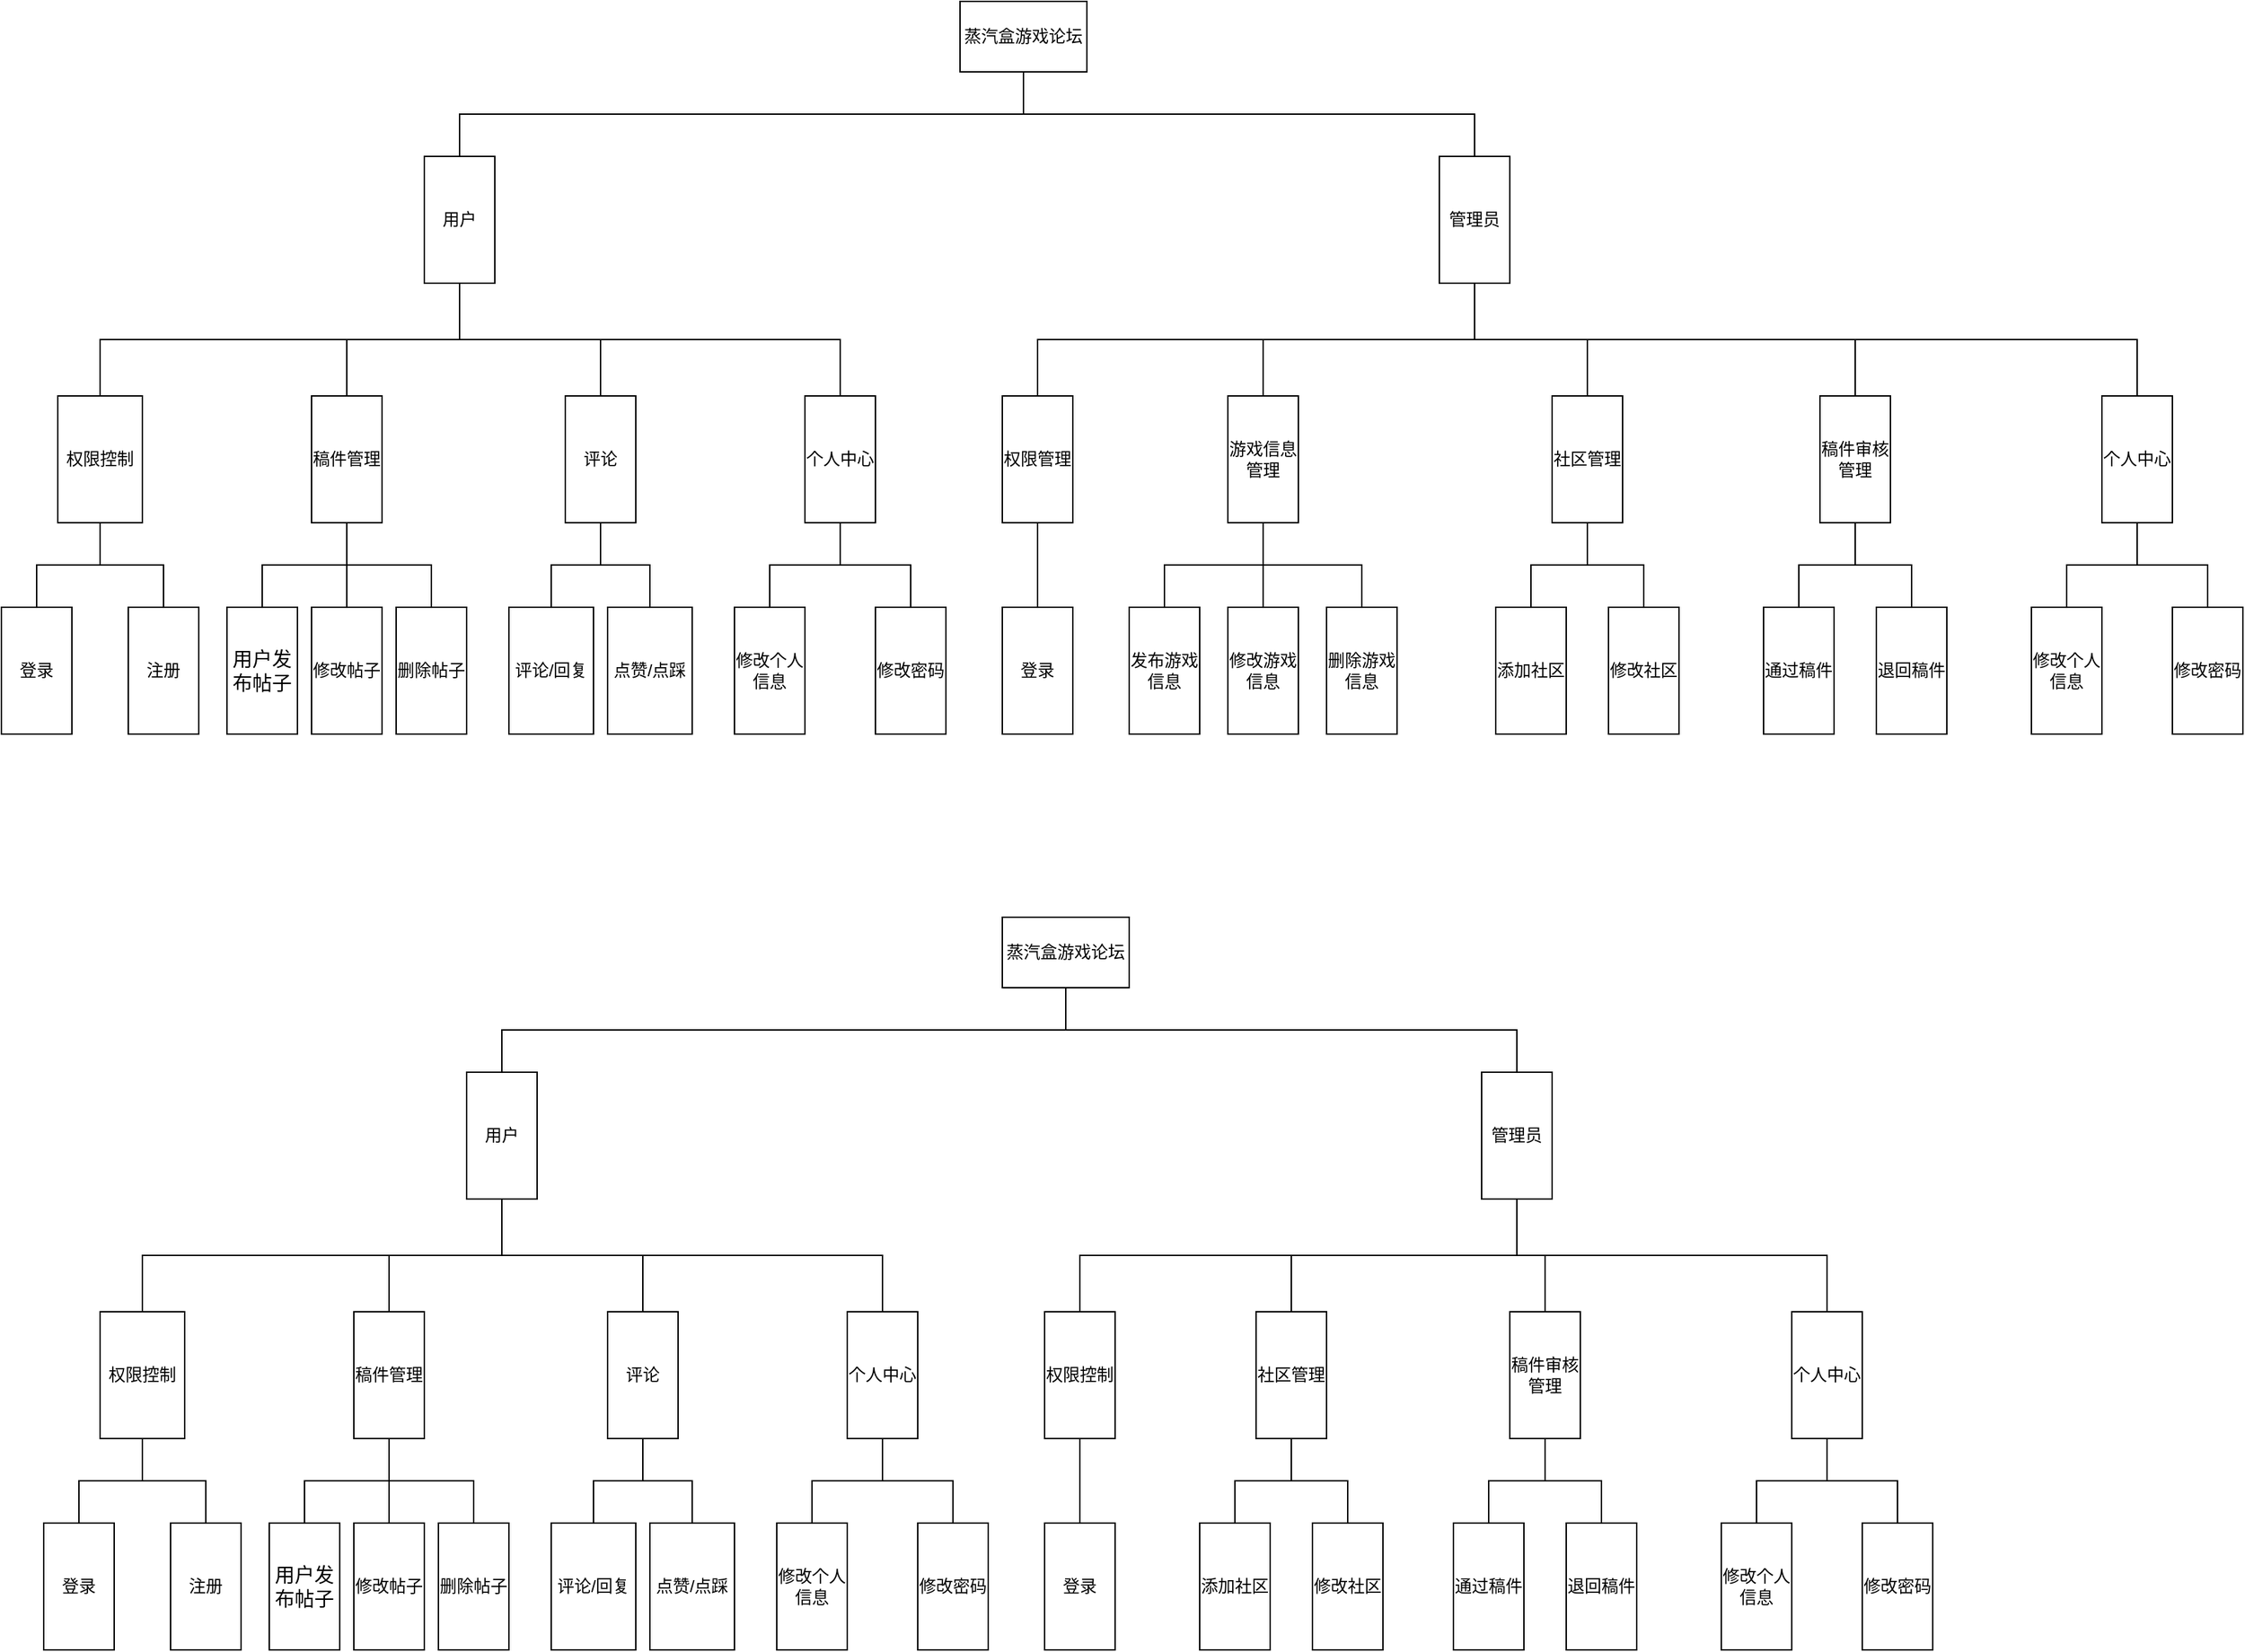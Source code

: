 <mxfile version="20.3.0" type="device" pages="2"><diagram id="FD9Nrwie9oe61NoiePsX" name="功能结构图"><mxGraphModel dx="1511" dy="1065" grid="1" gridSize="10" guides="1" tooltips="1" connect="1" arrows="1" fold="1" page="1" pageScale="1" pageWidth="1200" pageHeight="2400" math="0" shadow="0"><root><mxCell id="0"/><mxCell id="1" parent="0"/><mxCell id="ykPazOE37Gy-CAND88Rm-1" style="edgeStyle=orthogonalEdgeStyle;rounded=0;orthogonalLoop=1;jettySize=auto;html=1;exitX=0.5;exitY=1;exitDx=0;exitDy=0;entryX=0.5;entryY=0;entryDx=0;entryDy=0;endArrow=none;endFill=0;" parent="1" source="ykPazOE37Gy-CAND88Rm-3" target="ykPazOE37Gy-CAND88Rm-8" edge="1"><mxGeometry relative="1" as="geometry"><mxPoint x="550" y="200" as="targetPoint"/></mxGeometry></mxCell><mxCell id="ykPazOE37Gy-CAND88Rm-2" style="edgeStyle=orthogonalEdgeStyle;rounded=0;orthogonalLoop=1;jettySize=auto;html=1;exitX=0.5;exitY=1;exitDx=0;exitDy=0;entryX=0.5;entryY=0;entryDx=0;entryDy=0;endArrow=none;endFill=0;" parent="1" source="ykPazOE37Gy-CAND88Rm-3" target="ykPazOE37Gy-CAND88Rm-40" edge="1"><mxGeometry relative="1" as="geometry"/></mxCell><mxCell id="ykPazOE37Gy-CAND88Rm-3" value="蒸汽盒游戏论坛" style="rounded=0;whiteSpace=wrap;html=1;" parent="1" vertex="1"><mxGeometry x="790" y="90" width="90" height="50" as="geometry"/></mxCell><mxCell id="ykPazOE37Gy-CAND88Rm-4" style="edgeStyle=orthogonalEdgeStyle;rounded=0;orthogonalLoop=1;jettySize=auto;html=1;exitX=0.5;exitY=1;exitDx=0;exitDy=0;entryX=0.5;entryY=0;entryDx=0;entryDy=0;endArrow=none;endFill=0;" parent="1" source="ykPazOE37Gy-CAND88Rm-8" target="ykPazOE37Gy-CAND88Rm-11" edge="1"><mxGeometry relative="1" as="geometry"/></mxCell><mxCell id="ykPazOE37Gy-CAND88Rm-5" style="edgeStyle=orthogonalEdgeStyle;rounded=0;orthogonalLoop=1;jettySize=auto;html=1;exitX=0.5;exitY=1;exitDx=0;exitDy=0;entryX=0.5;entryY=0;entryDx=0;entryDy=0;endArrow=none;endFill=0;" parent="1" source="ykPazOE37Gy-CAND88Rm-8" target="ykPazOE37Gy-CAND88Rm-17" edge="1"><mxGeometry relative="1" as="geometry"/></mxCell><mxCell id="ykPazOE37Gy-CAND88Rm-6" style="edgeStyle=orthogonalEdgeStyle;rounded=0;orthogonalLoop=1;jettySize=auto;html=1;exitX=0.5;exitY=1;exitDx=0;exitDy=0;entryX=0.5;entryY=0;entryDx=0;entryDy=0;endArrow=none;endFill=0;" parent="1" source="ykPazOE37Gy-CAND88Rm-8" target="ykPazOE37Gy-CAND88Rm-22" edge="1"><mxGeometry relative="1" as="geometry"/></mxCell><mxCell id="ykPazOE37Gy-CAND88Rm-7" style="edgeStyle=orthogonalEdgeStyle;rounded=0;orthogonalLoop=1;jettySize=auto;html=1;exitX=0.5;exitY=1;exitDx=0;exitDy=0;entryX=0.5;entryY=0;entryDx=0;entryDy=0;endArrow=none;endFill=0;" parent="1" source="ykPazOE37Gy-CAND88Rm-8" target="ykPazOE37Gy-CAND88Rm-28" edge="1"><mxGeometry relative="1" as="geometry"/></mxCell><mxCell id="ykPazOE37Gy-CAND88Rm-8" value="&lt;div style=&quot;&quot;&gt;&lt;span style=&quot;background-color: initial;&quot;&gt;用户&lt;/span&gt;&lt;/div&gt;" style="rounded=0;whiteSpace=wrap;html=1;align=center;" parent="1" vertex="1"><mxGeometry x="410" y="200" width="50" height="90" as="geometry"/></mxCell><mxCell id="ykPazOE37Gy-CAND88Rm-9" style="edgeStyle=orthogonalEdgeStyle;rounded=0;orthogonalLoop=1;jettySize=auto;html=1;exitX=0.5;exitY=1;exitDx=0;exitDy=0;entryX=0.5;entryY=0;entryDx=0;entryDy=0;endArrow=none;endFill=0;" parent="1" source="ykPazOE37Gy-CAND88Rm-11" target="ykPazOE37Gy-CAND88Rm-12" edge="1"><mxGeometry relative="1" as="geometry"/></mxCell><mxCell id="ykPazOE37Gy-CAND88Rm-10" style="edgeStyle=orthogonalEdgeStyle;rounded=0;orthogonalLoop=1;jettySize=auto;html=1;exitX=0.5;exitY=1;exitDx=0;exitDy=0;endArrow=none;endFill=0;" parent="1" source="ykPazOE37Gy-CAND88Rm-11" target="ykPazOE37Gy-CAND88Rm-13" edge="1"><mxGeometry relative="1" as="geometry"/></mxCell><mxCell id="ykPazOE37Gy-CAND88Rm-11" value="&lt;div style=&quot;&quot;&gt;权限控制&lt;/div&gt;" style="rounded=0;whiteSpace=wrap;html=1;align=center;" parent="1" vertex="1"><mxGeometry x="150" y="370" width="60" height="90" as="geometry"/></mxCell><mxCell id="ykPazOE37Gy-CAND88Rm-12" value="&lt;div style=&quot;&quot;&gt;登录&lt;/div&gt;" style="rounded=0;whiteSpace=wrap;html=1;align=center;" parent="1" vertex="1"><mxGeometry x="110" y="520" width="50" height="90" as="geometry"/></mxCell><mxCell id="ykPazOE37Gy-CAND88Rm-13" value="&lt;div style=&quot;&quot;&gt;注册&lt;/div&gt;" style="rounded=0;whiteSpace=wrap;html=1;align=center;" parent="1" vertex="1"><mxGeometry x="200" y="520" width="50" height="90" as="geometry"/></mxCell><mxCell id="ykPazOE37Gy-CAND88Rm-14" style="edgeStyle=orthogonalEdgeStyle;rounded=0;orthogonalLoop=1;jettySize=auto;html=1;exitX=0.5;exitY=1;exitDx=0;exitDy=0;endArrow=none;endFill=0;" parent="1" source="ykPazOE37Gy-CAND88Rm-17" target="ykPazOE37Gy-CAND88Rm-18" edge="1"><mxGeometry relative="1" as="geometry"/></mxCell><mxCell id="ykPazOE37Gy-CAND88Rm-15" style="edgeStyle=orthogonalEdgeStyle;rounded=0;orthogonalLoop=1;jettySize=auto;html=1;exitX=0.5;exitY=1;exitDx=0;exitDy=0;endArrow=none;endFill=0;" parent="1" source="ykPazOE37Gy-CAND88Rm-17" target="ykPazOE37Gy-CAND88Rm-19" edge="1"><mxGeometry relative="1" as="geometry"/></mxCell><mxCell id="ykPazOE37Gy-CAND88Rm-16" style="edgeStyle=orthogonalEdgeStyle;rounded=0;orthogonalLoop=1;jettySize=auto;html=1;exitX=0.5;exitY=1;exitDx=0;exitDy=0;entryX=0.5;entryY=0;entryDx=0;entryDy=0;endArrow=none;endFill=0;" parent="1" source="ykPazOE37Gy-CAND88Rm-17" target="ykPazOE37Gy-CAND88Rm-23" edge="1"><mxGeometry relative="1" as="geometry"/></mxCell><mxCell id="ykPazOE37Gy-CAND88Rm-17" value="&lt;div style=&quot;&quot;&gt;稿件管理&lt;/div&gt;" style="rounded=0;whiteSpace=wrap;html=1;align=center;" parent="1" vertex="1"><mxGeometry x="330" y="370" width="50" height="90" as="geometry"/></mxCell><mxCell id="ykPazOE37Gy-CAND88Rm-18" value="&lt;div style=&quot;&quot;&gt;&lt;span style=&quot;font-size:10.5pt;mso-bidi-font-size:11.0pt;&lt;br/&gt;font-family:宋体;mso-ascii-font-family:Calibri;mso-hansi-font-family:Calibri;&lt;br/&gt;mso-bidi-font-family:&amp;quot;Times New Roman&amp;quot;;mso-font-kerning:1.0pt;mso-ansi-language:&lt;br/&gt;EN-US;mso-fareast-language:ZH-CN;mso-bidi-language:AR-SA&quot;&gt;用户发布帖子&lt;/span&gt;&lt;br&gt;&lt;/div&gt;" style="rounded=0;whiteSpace=wrap;html=1;align=center;" parent="1" vertex="1"><mxGeometry x="270" y="520" width="50" height="90" as="geometry"/></mxCell><mxCell id="ykPazOE37Gy-CAND88Rm-19" value="&lt;div style=&quot;&quot;&gt;修改帖子&lt;/div&gt;" style="rounded=0;whiteSpace=wrap;html=1;align=center;" parent="1" vertex="1"><mxGeometry x="330" y="520" width="50" height="90" as="geometry"/></mxCell><mxCell id="ykPazOE37Gy-CAND88Rm-20" style="edgeStyle=orthogonalEdgeStyle;rounded=0;orthogonalLoop=1;jettySize=auto;html=1;exitX=0.5;exitY=1;exitDx=0;exitDy=0;entryX=0.5;entryY=0;entryDx=0;entryDy=0;endArrow=none;endFill=0;" parent="1" source="ykPazOE37Gy-CAND88Rm-22" target="ykPazOE37Gy-CAND88Rm-24" edge="1"><mxGeometry relative="1" as="geometry"/></mxCell><mxCell id="ykPazOE37Gy-CAND88Rm-21" style="edgeStyle=orthogonalEdgeStyle;rounded=0;orthogonalLoop=1;jettySize=auto;html=1;exitX=0.5;exitY=1;exitDx=0;exitDy=0;entryX=0.5;entryY=0;entryDx=0;entryDy=0;endArrow=none;endFill=0;" parent="1" source="ykPazOE37Gy-CAND88Rm-22" target="ykPazOE37Gy-CAND88Rm-25" edge="1"><mxGeometry relative="1" as="geometry"/></mxCell><mxCell id="ykPazOE37Gy-CAND88Rm-22" value="&lt;div style=&quot;&quot;&gt;评论&lt;/div&gt;" style="rounded=0;whiteSpace=wrap;html=1;align=center;" parent="1" vertex="1"><mxGeometry x="510" y="370" width="50" height="90" as="geometry"/></mxCell><mxCell id="ykPazOE37Gy-CAND88Rm-23" value="&lt;div style=&quot;&quot;&gt;删除帖子&lt;/div&gt;" style="rounded=0;whiteSpace=wrap;html=1;align=center;" parent="1" vertex="1"><mxGeometry x="390" y="520" width="50" height="90" as="geometry"/></mxCell><mxCell id="ykPazOE37Gy-CAND88Rm-24" value="&lt;div style=&quot;&quot;&gt;评论/回复&lt;/div&gt;" style="rounded=0;whiteSpace=wrap;html=1;align=center;" parent="1" vertex="1"><mxGeometry x="470" y="520" width="60" height="90" as="geometry"/></mxCell><mxCell id="ykPazOE37Gy-CAND88Rm-25" value="&lt;div style=&quot;&quot;&gt;点赞/点踩&lt;br&gt;&lt;/div&gt;" style="rounded=0;whiteSpace=wrap;html=1;align=center;" parent="1" vertex="1"><mxGeometry x="540" y="520" width="60" height="90" as="geometry"/></mxCell><mxCell id="ykPazOE37Gy-CAND88Rm-26" style="edgeStyle=orthogonalEdgeStyle;rounded=0;orthogonalLoop=1;jettySize=auto;html=1;exitX=0.5;exitY=1;exitDx=0;exitDy=0;endArrow=none;endFill=0;" parent="1" source="ykPazOE37Gy-CAND88Rm-28" target="ykPazOE37Gy-CAND88Rm-29" edge="1"><mxGeometry relative="1" as="geometry"/></mxCell><mxCell id="ykPazOE37Gy-CAND88Rm-27" style="edgeStyle=orthogonalEdgeStyle;rounded=0;orthogonalLoop=1;jettySize=auto;html=1;exitX=0.5;exitY=1;exitDx=0;exitDy=0;endArrow=none;endFill=0;" parent="1" source="ykPazOE37Gy-CAND88Rm-28" target="ykPazOE37Gy-CAND88Rm-30" edge="1"><mxGeometry relative="1" as="geometry"/></mxCell><mxCell id="ykPazOE37Gy-CAND88Rm-28" value="&lt;div style=&quot;&quot;&gt;个人中心&lt;/div&gt;" style="rounded=0;whiteSpace=wrap;html=1;align=center;" parent="1" vertex="1"><mxGeometry x="680" y="370" width="50" height="90" as="geometry"/></mxCell><mxCell id="ykPazOE37Gy-CAND88Rm-29" value="&lt;div style=&quot;&quot;&gt;修改个人信息&lt;/div&gt;" style="rounded=0;whiteSpace=wrap;html=1;align=center;" parent="1" vertex="1"><mxGeometry x="630" y="520" width="50" height="90" as="geometry"/></mxCell><mxCell id="ykPazOE37Gy-CAND88Rm-30" value="&lt;div style=&quot;&quot;&gt;修改密码&lt;/div&gt;" style="rounded=0;whiteSpace=wrap;html=1;align=center;" parent="1" vertex="1"><mxGeometry x="730" y="520" width="50" height="90" as="geometry"/></mxCell><mxCell id="ykPazOE37Gy-CAND88Rm-31" style="edgeStyle=orthogonalEdgeStyle;rounded=0;orthogonalLoop=1;jettySize=auto;html=1;exitX=0.5;exitY=1;exitDx=0;exitDy=0;entryX=0.5;entryY=0;entryDx=0;entryDy=0;endArrow=none;endFill=0;" parent="1" source="ykPazOE37Gy-CAND88Rm-40" target="ykPazOE37Gy-CAND88Rm-43" edge="1"><mxGeometry relative="1" as="geometry"/></mxCell><mxCell id="ykPazOE37Gy-CAND88Rm-32" style="edgeStyle=orthogonalEdgeStyle;rounded=0;orthogonalLoop=1;jettySize=auto;html=1;exitX=0.5;exitY=1;exitDx=0;exitDy=0;endArrow=none;endFill=0;" parent="1" source="ykPazOE37Gy-CAND88Rm-40" target="ykPazOE37Gy-CAND88Rm-45" edge="1"><mxGeometry relative="1" as="geometry"/></mxCell><mxCell id="ykPazOE37Gy-CAND88Rm-35" style="edgeStyle=orthogonalEdgeStyle;rounded=0;orthogonalLoop=1;jettySize=auto;html=1;exitX=0.5;exitY=1;exitDx=0;exitDy=0;endArrow=none;endFill=0;" parent="1" source="ykPazOE37Gy-CAND88Rm-40" target="ykPazOE37Gy-CAND88Rm-63" edge="1"><mxGeometry relative="1" as="geometry"/></mxCell><mxCell id="ykPazOE37Gy-CAND88Rm-39" style="edgeStyle=orthogonalEdgeStyle;rounded=0;orthogonalLoop=1;jettySize=auto;html=1;exitX=0.5;exitY=1;exitDx=0;exitDy=0;endArrow=none;endFill=0;entryX=0.5;entryY=0;entryDx=0;entryDy=0;" parent="1" source="ykPazOE37Gy-CAND88Rm-40" target="ykPazOE37Gy-CAND88Rm-83" edge="1"><mxGeometry relative="1" as="geometry"><mxPoint x="2005" y="370" as="targetPoint"/></mxGeometry></mxCell><mxCell id="ykPazOE37Gy-CAND88Rm-93" style="edgeStyle=orthogonalEdgeStyle;rounded=0;orthogonalLoop=1;jettySize=auto;html=1;exitX=0.5;exitY=1;exitDx=0;exitDy=0;entryX=0.5;entryY=0;entryDx=0;entryDy=0;endArrow=none;endFill=0;" parent="1" source="ykPazOE37Gy-CAND88Rm-40" target="ykPazOE37Gy-CAND88Rm-92" edge="1"><mxGeometry relative="1" as="geometry"/></mxCell><mxCell id="ykPazOE37Gy-CAND88Rm-40" value="&lt;div style=&quot;&quot;&gt;&lt;span style=&quot;background-color: initial;&quot;&gt;管理员&lt;/span&gt;&lt;/div&gt;" style="rounded=0;whiteSpace=wrap;html=1;align=center;" parent="1" vertex="1"><mxGeometry x="1130" y="200" width="50" height="90" as="geometry"/></mxCell><mxCell id="ykPazOE37Gy-CAND88Rm-41" style="edgeStyle=orthogonalEdgeStyle;rounded=0;orthogonalLoop=1;jettySize=auto;html=1;exitX=0.5;exitY=1;exitDx=0;exitDy=0;endArrow=none;endFill=0;entryX=0.5;entryY=0;entryDx=0;entryDy=0;" parent="1" source="ykPazOE37Gy-CAND88Rm-43" target="ykPazOE37Gy-CAND88Rm-49" edge="1"><mxGeometry relative="1" as="geometry"><mxPoint x="965" y="520" as="targetPoint"/></mxGeometry></mxCell><mxCell id="ykPazOE37Gy-CAND88Rm-42" style="edgeStyle=orthogonalEdgeStyle;rounded=0;orthogonalLoop=1;jettySize=auto;html=1;exitX=0.5;exitY=1;exitDx=0;exitDy=0;entryX=0.5;entryY=0;entryDx=0;entryDy=0;endArrow=none;endFill=0;" parent="1" source="ykPazOE37Gy-CAND88Rm-43" target="ykPazOE37Gy-CAND88Rm-44" edge="1"><mxGeometry relative="1" as="geometry"/></mxCell><mxCell id="ykPazOE37Gy-CAND88Rm-87" style="edgeStyle=orthogonalEdgeStyle;rounded=0;orthogonalLoop=1;jettySize=auto;html=1;exitX=0.5;exitY=1;exitDx=0;exitDy=0;entryX=0.5;entryY=0;entryDx=0;entryDy=0;endArrow=none;endFill=0;" parent="1" source="ykPazOE37Gy-CAND88Rm-43" target="ykPazOE37Gy-CAND88Rm-86" edge="1"><mxGeometry relative="1" as="geometry"/></mxCell><mxCell id="ykPazOE37Gy-CAND88Rm-43" value="&lt;div style=&quot;&quot;&gt;游戏信息管理&lt;/div&gt;" style="rounded=0;whiteSpace=wrap;html=1;align=center;" parent="1" vertex="1"><mxGeometry x="980" y="370" width="50" height="90" as="geometry"/></mxCell><mxCell id="ykPazOE37Gy-CAND88Rm-44" value="&lt;div style=&quot;&quot;&gt;修改游戏信息&lt;/div&gt;" style="rounded=0;whiteSpace=wrap;html=1;align=center;" parent="1" vertex="1"><mxGeometry x="980" y="520" width="50" height="90" as="geometry"/></mxCell><mxCell id="ykPazOE37Gy-CAND88Rm-80" style="rounded=0;orthogonalLoop=1;jettySize=auto;html=1;exitX=0.5;exitY=1;exitDx=0;exitDy=0;entryX=0.5;entryY=0;entryDx=0;entryDy=0;endArrow=none;endFill=0;" parent="1" source="ykPazOE37Gy-CAND88Rm-45" target="ykPazOE37Gy-CAND88Rm-79" edge="1"><mxGeometry relative="1" as="geometry"/></mxCell><mxCell id="ykPazOE37Gy-CAND88Rm-45" value="&lt;div style=&quot;&quot;&gt;权限管理&lt;/div&gt;" style="rounded=0;whiteSpace=wrap;html=1;align=center;" parent="1" vertex="1"><mxGeometry x="820" y="370" width="50" height="90" as="geometry"/></mxCell><mxCell id="ykPazOE37Gy-CAND88Rm-49" value="&lt;div style=&quot;&quot;&gt;发布游戏信息&lt;/div&gt;" style="rounded=0;whiteSpace=wrap;html=1;align=center;" parent="1" vertex="1"><mxGeometry x="910" y="520" width="50" height="90" as="geometry"/></mxCell><mxCell id="ykPazOE37Gy-CAND88Rm-59" value="&lt;div style=&quot;&quot;&gt;添加社区&lt;/div&gt;" style="rounded=0;whiteSpace=wrap;html=1;align=center;" parent="1" vertex="1"><mxGeometry x="1170" y="520" width="50" height="90" as="geometry"/></mxCell><mxCell id="ykPazOE37Gy-CAND88Rm-60" value="&lt;div style=&quot;&quot;&gt;修改社区&lt;/div&gt;" style="rounded=0;whiteSpace=wrap;html=1;align=center;" parent="1" vertex="1"><mxGeometry x="1250" y="520" width="50" height="90" as="geometry"/></mxCell><mxCell id="ykPazOE37Gy-CAND88Rm-61" style="edgeStyle=orthogonalEdgeStyle;rounded=0;orthogonalLoop=1;jettySize=auto;html=1;exitX=0.5;exitY=1;exitDx=0;exitDy=0;endArrow=none;endFill=0;" parent="1" source="ykPazOE37Gy-CAND88Rm-63" target="ykPazOE37Gy-CAND88Rm-59" edge="1"><mxGeometry relative="1" as="geometry"/></mxCell><mxCell id="ykPazOE37Gy-CAND88Rm-62" style="edgeStyle=orthogonalEdgeStyle;rounded=0;orthogonalLoop=1;jettySize=auto;html=1;exitX=0.5;exitY=1;exitDx=0;exitDy=0;endArrow=none;endFill=0;" parent="1" source="ykPazOE37Gy-CAND88Rm-63" target="ykPazOE37Gy-CAND88Rm-60" edge="1"><mxGeometry relative="1" as="geometry"/></mxCell><mxCell id="ykPazOE37Gy-CAND88Rm-63" value="&lt;div style=&quot;&quot;&gt;社区管理&lt;/div&gt;" style="rounded=0;whiteSpace=wrap;html=1;align=center;" parent="1" vertex="1"><mxGeometry x="1210" y="370" width="50" height="90" as="geometry"/></mxCell><mxCell id="ykPazOE37Gy-CAND88Rm-79" value="&lt;div style=&quot;&quot;&gt;登录&lt;/div&gt;" style="rounded=0;whiteSpace=wrap;html=1;align=center;" parent="1" vertex="1"><mxGeometry x="820" y="520" width="50" height="90" as="geometry"/></mxCell><mxCell id="ykPazOE37Gy-CAND88Rm-81" style="edgeStyle=orthogonalEdgeStyle;rounded=0;orthogonalLoop=1;jettySize=auto;html=1;exitX=0.5;exitY=1;exitDx=0;exitDy=0;endArrow=none;endFill=0;" parent="1" source="ykPazOE37Gy-CAND88Rm-83" target="ykPazOE37Gy-CAND88Rm-84" edge="1"><mxGeometry relative="1" as="geometry"/></mxCell><mxCell id="ykPazOE37Gy-CAND88Rm-82" style="edgeStyle=orthogonalEdgeStyle;rounded=0;orthogonalLoop=1;jettySize=auto;html=1;exitX=0.5;exitY=1;exitDx=0;exitDy=0;endArrow=none;endFill=0;" parent="1" source="ykPazOE37Gy-CAND88Rm-83" target="ykPazOE37Gy-CAND88Rm-85" edge="1"><mxGeometry relative="1" as="geometry"/></mxCell><mxCell id="ykPazOE37Gy-CAND88Rm-83" value="&lt;div style=&quot;&quot;&gt;个人中心&lt;/div&gt;" style="rounded=0;whiteSpace=wrap;html=1;align=center;" parent="1" vertex="1"><mxGeometry x="1600" y="370" width="50" height="90" as="geometry"/></mxCell><mxCell id="ykPazOE37Gy-CAND88Rm-84" value="&lt;div style=&quot;&quot;&gt;修改个人信息&lt;/div&gt;" style="rounded=0;whiteSpace=wrap;html=1;align=center;" parent="1" vertex="1"><mxGeometry x="1550" y="520" width="50" height="90" as="geometry"/></mxCell><mxCell id="ykPazOE37Gy-CAND88Rm-85" value="&lt;div style=&quot;&quot;&gt;修改密码&lt;/div&gt;" style="rounded=0;whiteSpace=wrap;html=1;align=center;" parent="1" vertex="1"><mxGeometry x="1650" y="520" width="50" height="90" as="geometry"/></mxCell><mxCell id="ykPazOE37Gy-CAND88Rm-86" value="&lt;div style=&quot;&quot;&gt;删除游戏信息&lt;/div&gt;" style="rounded=0;whiteSpace=wrap;html=1;align=center;" parent="1" vertex="1"><mxGeometry x="1050" y="520" width="50" height="90" as="geometry"/></mxCell><mxCell id="ykPazOE37Gy-CAND88Rm-88" value="&lt;div style=&quot;&quot;&gt;通过稿件&lt;/div&gt;" style="rounded=0;whiteSpace=wrap;html=1;align=center;" parent="1" vertex="1"><mxGeometry x="1360" y="520" width="50" height="90" as="geometry"/></mxCell><mxCell id="ykPazOE37Gy-CAND88Rm-89" value="&lt;div style=&quot;&quot;&gt;退回稿件&lt;/div&gt;" style="rounded=0;whiteSpace=wrap;html=1;align=center;" parent="1" vertex="1"><mxGeometry x="1440" y="520" width="50" height="90" as="geometry"/></mxCell><mxCell id="ykPazOE37Gy-CAND88Rm-90" style="edgeStyle=orthogonalEdgeStyle;rounded=0;orthogonalLoop=1;jettySize=auto;html=1;exitX=0.5;exitY=1;exitDx=0;exitDy=0;endArrow=none;endFill=0;" parent="1" source="ykPazOE37Gy-CAND88Rm-92" target="ykPazOE37Gy-CAND88Rm-88" edge="1"><mxGeometry relative="1" as="geometry"/></mxCell><mxCell id="ykPazOE37Gy-CAND88Rm-91" style="edgeStyle=orthogonalEdgeStyle;rounded=0;orthogonalLoop=1;jettySize=auto;html=1;exitX=0.5;exitY=1;exitDx=0;exitDy=0;endArrow=none;endFill=0;" parent="1" source="ykPazOE37Gy-CAND88Rm-92" target="ykPazOE37Gy-CAND88Rm-89" edge="1"><mxGeometry relative="1" as="geometry"/></mxCell><mxCell id="ykPazOE37Gy-CAND88Rm-92" value="&lt;div style=&quot;&quot;&gt;稿件审核管理&lt;/div&gt;" style="rounded=0;whiteSpace=wrap;html=1;align=center;" parent="1" vertex="1"><mxGeometry x="1400" y="370" width="50" height="90" as="geometry"/></mxCell><mxCell id="xFhBly9-fBpQQuPFOj44-1" style="edgeStyle=orthogonalEdgeStyle;rounded=0;orthogonalLoop=1;jettySize=auto;html=1;exitX=0.5;exitY=1;exitDx=0;exitDy=0;entryX=0.5;entryY=0;entryDx=0;entryDy=0;endArrow=none;endFill=0;" parent="1" source="xFhBly9-fBpQQuPFOj44-3" target="xFhBly9-fBpQQuPFOj44-8" edge="1"><mxGeometry relative="1" as="geometry"><mxPoint x="580" y="850" as="targetPoint"/></mxGeometry></mxCell><mxCell id="xFhBly9-fBpQQuPFOj44-2" style="edgeStyle=orthogonalEdgeStyle;rounded=0;orthogonalLoop=1;jettySize=auto;html=1;exitX=0.5;exitY=1;exitDx=0;exitDy=0;entryX=0.5;entryY=0;entryDx=0;entryDy=0;endArrow=none;endFill=0;" parent="1" source="xFhBly9-fBpQQuPFOj44-3" target="xFhBly9-fBpQQuPFOj44-36" edge="1"><mxGeometry relative="1" as="geometry"/></mxCell><mxCell id="xFhBly9-fBpQQuPFOj44-3" value="蒸汽盒游戏论坛" style="rounded=0;whiteSpace=wrap;html=1;" parent="1" vertex="1"><mxGeometry x="820" y="740" width="90" height="50" as="geometry"/></mxCell><mxCell id="xFhBly9-fBpQQuPFOj44-4" style="edgeStyle=orthogonalEdgeStyle;rounded=0;orthogonalLoop=1;jettySize=auto;html=1;exitX=0.5;exitY=1;exitDx=0;exitDy=0;entryX=0.5;entryY=0;entryDx=0;entryDy=0;endArrow=none;endFill=0;" parent="1" source="xFhBly9-fBpQQuPFOj44-8" target="xFhBly9-fBpQQuPFOj44-11" edge="1"><mxGeometry relative="1" as="geometry"/></mxCell><mxCell id="xFhBly9-fBpQQuPFOj44-5" style="edgeStyle=orthogonalEdgeStyle;rounded=0;orthogonalLoop=1;jettySize=auto;html=1;exitX=0.5;exitY=1;exitDx=0;exitDy=0;entryX=0.5;entryY=0;entryDx=0;entryDy=0;endArrow=none;endFill=0;" parent="1" source="xFhBly9-fBpQQuPFOj44-8" target="xFhBly9-fBpQQuPFOj44-17" edge="1"><mxGeometry relative="1" as="geometry"/></mxCell><mxCell id="xFhBly9-fBpQQuPFOj44-6" style="edgeStyle=orthogonalEdgeStyle;rounded=0;orthogonalLoop=1;jettySize=auto;html=1;exitX=0.5;exitY=1;exitDx=0;exitDy=0;entryX=0.5;entryY=0;entryDx=0;entryDy=0;endArrow=none;endFill=0;" parent="1" source="xFhBly9-fBpQQuPFOj44-8" target="xFhBly9-fBpQQuPFOj44-22" edge="1"><mxGeometry relative="1" as="geometry"/></mxCell><mxCell id="xFhBly9-fBpQQuPFOj44-7" style="edgeStyle=orthogonalEdgeStyle;rounded=0;orthogonalLoop=1;jettySize=auto;html=1;exitX=0.5;exitY=1;exitDx=0;exitDy=0;entryX=0.5;entryY=0;entryDx=0;entryDy=0;endArrow=none;endFill=0;" parent="1" source="xFhBly9-fBpQQuPFOj44-8" target="xFhBly9-fBpQQuPFOj44-28" edge="1"><mxGeometry relative="1" as="geometry"/></mxCell><mxCell id="xFhBly9-fBpQQuPFOj44-8" value="&lt;div style=&quot;&quot;&gt;&lt;span style=&quot;background-color: initial;&quot;&gt;用户&lt;/span&gt;&lt;/div&gt;" style="rounded=0;whiteSpace=wrap;html=1;align=center;" parent="1" vertex="1"><mxGeometry x="440" y="850" width="50" height="90" as="geometry"/></mxCell><mxCell id="xFhBly9-fBpQQuPFOj44-9" style="edgeStyle=orthogonalEdgeStyle;rounded=0;orthogonalLoop=1;jettySize=auto;html=1;exitX=0.5;exitY=1;exitDx=0;exitDy=0;entryX=0.5;entryY=0;entryDx=0;entryDy=0;endArrow=none;endFill=0;" parent="1" source="xFhBly9-fBpQQuPFOj44-11" target="xFhBly9-fBpQQuPFOj44-12" edge="1"><mxGeometry relative="1" as="geometry"/></mxCell><mxCell id="xFhBly9-fBpQQuPFOj44-10" style="edgeStyle=orthogonalEdgeStyle;rounded=0;orthogonalLoop=1;jettySize=auto;html=1;exitX=0.5;exitY=1;exitDx=0;exitDy=0;endArrow=none;endFill=0;" parent="1" source="xFhBly9-fBpQQuPFOj44-11" target="xFhBly9-fBpQQuPFOj44-13" edge="1"><mxGeometry relative="1" as="geometry"/></mxCell><mxCell id="xFhBly9-fBpQQuPFOj44-11" value="&lt;div style=&quot;&quot;&gt;权限控制&lt;/div&gt;" style="rounded=0;whiteSpace=wrap;html=1;align=center;" parent="1" vertex="1"><mxGeometry x="180" y="1020" width="60" height="90" as="geometry"/></mxCell><mxCell id="xFhBly9-fBpQQuPFOj44-12" value="&lt;div style=&quot;&quot;&gt;登录&lt;/div&gt;" style="rounded=0;whiteSpace=wrap;html=1;align=center;" parent="1" vertex="1"><mxGeometry x="140" y="1170" width="50" height="90" as="geometry"/></mxCell><mxCell id="xFhBly9-fBpQQuPFOj44-13" value="&lt;div style=&quot;&quot;&gt;注册&lt;/div&gt;" style="rounded=0;whiteSpace=wrap;html=1;align=center;" parent="1" vertex="1"><mxGeometry x="230" y="1170" width="50" height="90" as="geometry"/></mxCell><mxCell id="xFhBly9-fBpQQuPFOj44-14" style="edgeStyle=orthogonalEdgeStyle;rounded=0;orthogonalLoop=1;jettySize=auto;html=1;exitX=0.5;exitY=1;exitDx=0;exitDy=0;endArrow=none;endFill=0;" parent="1" source="xFhBly9-fBpQQuPFOj44-17" target="xFhBly9-fBpQQuPFOj44-18" edge="1"><mxGeometry relative="1" as="geometry"/></mxCell><mxCell id="xFhBly9-fBpQQuPFOj44-15" style="edgeStyle=orthogonalEdgeStyle;rounded=0;orthogonalLoop=1;jettySize=auto;html=1;exitX=0.5;exitY=1;exitDx=0;exitDy=0;endArrow=none;endFill=0;" parent="1" source="xFhBly9-fBpQQuPFOj44-17" target="xFhBly9-fBpQQuPFOj44-19" edge="1"><mxGeometry relative="1" as="geometry"/></mxCell><mxCell id="xFhBly9-fBpQQuPFOj44-16" style="edgeStyle=orthogonalEdgeStyle;rounded=0;orthogonalLoop=1;jettySize=auto;html=1;exitX=0.5;exitY=1;exitDx=0;exitDy=0;entryX=0.5;entryY=0;entryDx=0;entryDy=0;endArrow=none;endFill=0;" parent="1" source="xFhBly9-fBpQQuPFOj44-17" target="xFhBly9-fBpQQuPFOj44-23" edge="1"><mxGeometry relative="1" as="geometry"/></mxCell><mxCell id="xFhBly9-fBpQQuPFOj44-17" value="&lt;div style=&quot;&quot;&gt;稿件管理&lt;/div&gt;" style="rounded=0;whiteSpace=wrap;html=1;align=center;" parent="1" vertex="1"><mxGeometry x="360" y="1020" width="50" height="90" as="geometry"/></mxCell><mxCell id="xFhBly9-fBpQQuPFOj44-18" value="&lt;div style=&quot;&quot;&gt;&lt;span style=&quot;font-size:10.5pt;mso-bidi-font-size:11.0pt;&lt;br/&gt;font-family:宋体;mso-ascii-font-family:Calibri;mso-hansi-font-family:Calibri;&lt;br/&gt;mso-bidi-font-family:&amp;quot;Times New Roman&amp;quot;;mso-font-kerning:1.0pt;mso-ansi-language:&lt;br/&gt;EN-US;mso-fareast-language:ZH-CN;mso-bidi-language:AR-SA&quot;&gt;用户发布帖子&lt;/span&gt;&lt;br&gt;&lt;/div&gt;" style="rounded=0;whiteSpace=wrap;html=1;align=center;" parent="1" vertex="1"><mxGeometry x="300" y="1170" width="50" height="90" as="geometry"/></mxCell><mxCell id="xFhBly9-fBpQQuPFOj44-19" value="&lt;div style=&quot;&quot;&gt;修改帖子&lt;/div&gt;" style="rounded=0;whiteSpace=wrap;html=1;align=center;" parent="1" vertex="1"><mxGeometry x="360" y="1170" width="50" height="90" as="geometry"/></mxCell><mxCell id="xFhBly9-fBpQQuPFOj44-20" style="edgeStyle=orthogonalEdgeStyle;rounded=0;orthogonalLoop=1;jettySize=auto;html=1;exitX=0.5;exitY=1;exitDx=0;exitDy=0;entryX=0.5;entryY=0;entryDx=0;entryDy=0;endArrow=none;endFill=0;" parent="1" source="xFhBly9-fBpQQuPFOj44-22" target="xFhBly9-fBpQQuPFOj44-24" edge="1"><mxGeometry relative="1" as="geometry"/></mxCell><mxCell id="xFhBly9-fBpQQuPFOj44-21" style="edgeStyle=orthogonalEdgeStyle;rounded=0;orthogonalLoop=1;jettySize=auto;html=1;exitX=0.5;exitY=1;exitDx=0;exitDy=0;entryX=0.5;entryY=0;entryDx=0;entryDy=0;endArrow=none;endFill=0;" parent="1" source="xFhBly9-fBpQQuPFOj44-22" target="xFhBly9-fBpQQuPFOj44-25" edge="1"><mxGeometry relative="1" as="geometry"/></mxCell><mxCell id="xFhBly9-fBpQQuPFOj44-22" value="&lt;div style=&quot;&quot;&gt;评论&lt;/div&gt;" style="rounded=0;whiteSpace=wrap;html=1;align=center;" parent="1" vertex="1"><mxGeometry x="540" y="1020" width="50" height="90" as="geometry"/></mxCell><mxCell id="xFhBly9-fBpQQuPFOj44-23" value="&lt;div style=&quot;&quot;&gt;删除帖子&lt;/div&gt;" style="rounded=0;whiteSpace=wrap;html=1;align=center;" parent="1" vertex="1"><mxGeometry x="420" y="1170" width="50" height="90" as="geometry"/></mxCell><mxCell id="xFhBly9-fBpQQuPFOj44-24" value="&lt;div style=&quot;&quot;&gt;评论/回复&lt;/div&gt;" style="rounded=0;whiteSpace=wrap;html=1;align=center;" parent="1" vertex="1"><mxGeometry x="500" y="1170" width="60" height="90" as="geometry"/></mxCell><mxCell id="xFhBly9-fBpQQuPFOj44-25" value="&lt;div style=&quot;&quot;&gt;点赞/点踩&lt;br&gt;&lt;/div&gt;" style="rounded=0;whiteSpace=wrap;html=1;align=center;" parent="1" vertex="1"><mxGeometry x="570" y="1170" width="60" height="90" as="geometry"/></mxCell><mxCell id="xFhBly9-fBpQQuPFOj44-26" style="edgeStyle=orthogonalEdgeStyle;rounded=0;orthogonalLoop=1;jettySize=auto;html=1;exitX=0.5;exitY=1;exitDx=0;exitDy=0;endArrow=none;endFill=0;" parent="1" source="xFhBly9-fBpQQuPFOj44-28" target="xFhBly9-fBpQQuPFOj44-29" edge="1"><mxGeometry relative="1" as="geometry"/></mxCell><mxCell id="xFhBly9-fBpQQuPFOj44-27" style="edgeStyle=orthogonalEdgeStyle;rounded=0;orthogonalLoop=1;jettySize=auto;html=1;exitX=0.5;exitY=1;exitDx=0;exitDy=0;endArrow=none;endFill=0;" parent="1" source="xFhBly9-fBpQQuPFOj44-28" target="xFhBly9-fBpQQuPFOj44-30" edge="1"><mxGeometry relative="1" as="geometry"/></mxCell><mxCell id="xFhBly9-fBpQQuPFOj44-28" value="&lt;div style=&quot;&quot;&gt;个人中心&lt;/div&gt;" style="rounded=0;whiteSpace=wrap;html=1;align=center;" parent="1" vertex="1"><mxGeometry x="710" y="1020" width="50" height="90" as="geometry"/></mxCell><mxCell id="xFhBly9-fBpQQuPFOj44-29" value="&lt;div style=&quot;&quot;&gt;修改个人信息&lt;/div&gt;" style="rounded=0;whiteSpace=wrap;html=1;align=center;" parent="1" vertex="1"><mxGeometry x="660" y="1170" width="50" height="90" as="geometry"/></mxCell><mxCell id="xFhBly9-fBpQQuPFOj44-30" value="&lt;div style=&quot;&quot;&gt;修改密码&lt;/div&gt;" style="rounded=0;whiteSpace=wrap;html=1;align=center;" parent="1" vertex="1"><mxGeometry x="760" y="1170" width="50" height="90" as="geometry"/></mxCell><mxCell id="xFhBly9-fBpQQuPFOj44-32" style="edgeStyle=orthogonalEdgeStyle;rounded=0;orthogonalLoop=1;jettySize=auto;html=1;exitX=0.5;exitY=1;exitDx=0;exitDy=0;endArrow=none;endFill=0;" parent="1" source="xFhBly9-fBpQQuPFOj44-36" target="xFhBly9-fBpQQuPFOj44-43" edge="1"><mxGeometry relative="1" as="geometry"/></mxCell><mxCell id="xFhBly9-fBpQQuPFOj44-33" style="edgeStyle=orthogonalEdgeStyle;rounded=0;orthogonalLoop=1;jettySize=auto;html=1;exitX=0.5;exitY=1;exitDx=0;exitDy=0;endArrow=none;endFill=0;" parent="1" source="xFhBly9-fBpQQuPFOj44-36" target="xFhBly9-fBpQQuPFOj44-49" edge="1"><mxGeometry relative="1" as="geometry"/></mxCell><mxCell id="xFhBly9-fBpQQuPFOj44-34" style="edgeStyle=orthogonalEdgeStyle;rounded=0;orthogonalLoop=1;jettySize=auto;html=1;exitX=0.5;exitY=1;exitDx=0;exitDy=0;endArrow=none;endFill=0;entryX=0.5;entryY=0;entryDx=0;entryDy=0;" parent="1" source="xFhBly9-fBpQQuPFOj44-36" target="xFhBly9-fBpQQuPFOj44-53" edge="1"><mxGeometry relative="1" as="geometry"><mxPoint x="2035" y="1020" as="targetPoint"/></mxGeometry></mxCell><mxCell id="xFhBly9-fBpQQuPFOj44-35" style="edgeStyle=orthogonalEdgeStyle;rounded=0;orthogonalLoop=1;jettySize=auto;html=1;exitX=0.5;exitY=1;exitDx=0;exitDy=0;entryX=0.5;entryY=0;entryDx=0;entryDy=0;endArrow=none;endFill=0;" parent="1" source="xFhBly9-fBpQQuPFOj44-36" target="xFhBly9-fBpQQuPFOj44-61" edge="1"><mxGeometry relative="1" as="geometry"/></mxCell><mxCell id="xFhBly9-fBpQQuPFOj44-36" value="&lt;div style=&quot;&quot;&gt;&lt;span style=&quot;background-color: initial;&quot;&gt;管理员&lt;/span&gt;&lt;/div&gt;" style="rounded=0;whiteSpace=wrap;html=1;align=center;" parent="1" vertex="1"><mxGeometry x="1160" y="850" width="50" height="90" as="geometry"/></mxCell><mxCell id="xFhBly9-fBpQQuPFOj44-42" style="rounded=0;orthogonalLoop=1;jettySize=auto;html=1;exitX=0.5;exitY=1;exitDx=0;exitDy=0;entryX=0.5;entryY=0;entryDx=0;entryDy=0;endArrow=none;endFill=0;" parent="1" source="xFhBly9-fBpQQuPFOj44-43" target="xFhBly9-fBpQQuPFOj44-50" edge="1"><mxGeometry relative="1" as="geometry"/></mxCell><mxCell id="xFhBly9-fBpQQuPFOj44-43" value="&lt;div style=&quot;&quot;&gt;权限控制&lt;/div&gt;" style="rounded=0;whiteSpace=wrap;html=1;align=center;" parent="1" vertex="1"><mxGeometry x="850" y="1020" width="50" height="90" as="geometry"/></mxCell><mxCell id="xFhBly9-fBpQQuPFOj44-45" value="&lt;div style=&quot;&quot;&gt;添加社区&lt;/div&gt;" style="rounded=0;whiteSpace=wrap;html=1;align=center;" parent="1" vertex="1"><mxGeometry x="960" y="1170" width="50" height="90" as="geometry"/></mxCell><mxCell id="xFhBly9-fBpQQuPFOj44-46" value="&lt;div style=&quot;&quot;&gt;修改社区&lt;/div&gt;" style="rounded=0;whiteSpace=wrap;html=1;align=center;" parent="1" vertex="1"><mxGeometry x="1040" y="1170" width="50" height="90" as="geometry"/></mxCell><mxCell id="xFhBly9-fBpQQuPFOj44-47" style="edgeStyle=orthogonalEdgeStyle;rounded=0;orthogonalLoop=1;jettySize=auto;html=1;exitX=0.5;exitY=1;exitDx=0;exitDy=0;endArrow=none;endFill=0;" parent="1" source="xFhBly9-fBpQQuPFOj44-49" target="xFhBly9-fBpQQuPFOj44-45" edge="1"><mxGeometry relative="1" as="geometry"/></mxCell><mxCell id="xFhBly9-fBpQQuPFOj44-48" style="edgeStyle=orthogonalEdgeStyle;rounded=0;orthogonalLoop=1;jettySize=auto;html=1;exitX=0.5;exitY=1;exitDx=0;exitDy=0;endArrow=none;endFill=0;" parent="1" source="xFhBly9-fBpQQuPFOj44-49" target="xFhBly9-fBpQQuPFOj44-46" edge="1"><mxGeometry relative="1" as="geometry"/></mxCell><mxCell id="xFhBly9-fBpQQuPFOj44-49" value="&lt;div style=&quot;&quot;&gt;社区管理&lt;/div&gt;" style="rounded=0;whiteSpace=wrap;html=1;align=center;" parent="1" vertex="1"><mxGeometry x="1000" y="1020" width="50" height="90" as="geometry"/></mxCell><mxCell id="xFhBly9-fBpQQuPFOj44-50" value="&lt;div style=&quot;&quot;&gt;登录&lt;/div&gt;" style="rounded=0;whiteSpace=wrap;html=1;align=center;" parent="1" vertex="1"><mxGeometry x="850" y="1170" width="50" height="90" as="geometry"/></mxCell><mxCell id="xFhBly9-fBpQQuPFOj44-51" style="edgeStyle=orthogonalEdgeStyle;rounded=0;orthogonalLoop=1;jettySize=auto;html=1;exitX=0.5;exitY=1;exitDx=0;exitDy=0;endArrow=none;endFill=0;" parent="1" source="xFhBly9-fBpQQuPFOj44-53" target="xFhBly9-fBpQQuPFOj44-54" edge="1"><mxGeometry relative="1" as="geometry"/></mxCell><mxCell id="xFhBly9-fBpQQuPFOj44-52" style="edgeStyle=orthogonalEdgeStyle;rounded=0;orthogonalLoop=1;jettySize=auto;html=1;exitX=0.5;exitY=1;exitDx=0;exitDy=0;endArrow=none;endFill=0;" parent="1" source="xFhBly9-fBpQQuPFOj44-53" target="xFhBly9-fBpQQuPFOj44-55" edge="1"><mxGeometry relative="1" as="geometry"/></mxCell><mxCell id="xFhBly9-fBpQQuPFOj44-53" value="&lt;div style=&quot;&quot;&gt;个人中心&lt;/div&gt;" style="rounded=0;whiteSpace=wrap;html=1;align=center;" parent="1" vertex="1"><mxGeometry x="1380" y="1020" width="50" height="90" as="geometry"/></mxCell><mxCell id="xFhBly9-fBpQQuPFOj44-54" value="&lt;div style=&quot;&quot;&gt;修改个人信息&lt;/div&gt;" style="rounded=0;whiteSpace=wrap;html=1;align=center;" parent="1" vertex="1"><mxGeometry x="1330" y="1170" width="50" height="90" as="geometry"/></mxCell><mxCell id="xFhBly9-fBpQQuPFOj44-55" value="&lt;div style=&quot;&quot;&gt;修改密码&lt;/div&gt;" style="rounded=0;whiteSpace=wrap;html=1;align=center;" parent="1" vertex="1"><mxGeometry x="1430" y="1170" width="50" height="90" as="geometry"/></mxCell><mxCell id="xFhBly9-fBpQQuPFOj44-57" value="&lt;div style=&quot;&quot;&gt;通过稿件&lt;/div&gt;" style="rounded=0;whiteSpace=wrap;html=1;align=center;" parent="1" vertex="1"><mxGeometry x="1140" y="1170" width="50" height="90" as="geometry"/></mxCell><mxCell id="xFhBly9-fBpQQuPFOj44-58" value="&lt;div style=&quot;&quot;&gt;退回稿件&lt;/div&gt;" style="rounded=0;whiteSpace=wrap;html=1;align=center;" parent="1" vertex="1"><mxGeometry x="1220" y="1170" width="50" height="90" as="geometry"/></mxCell><mxCell id="xFhBly9-fBpQQuPFOj44-59" style="edgeStyle=orthogonalEdgeStyle;rounded=0;orthogonalLoop=1;jettySize=auto;html=1;exitX=0.5;exitY=1;exitDx=0;exitDy=0;endArrow=none;endFill=0;" parent="1" source="xFhBly9-fBpQQuPFOj44-61" target="xFhBly9-fBpQQuPFOj44-57" edge="1"><mxGeometry relative="1" as="geometry"/></mxCell><mxCell id="xFhBly9-fBpQQuPFOj44-60" style="edgeStyle=orthogonalEdgeStyle;rounded=0;orthogonalLoop=1;jettySize=auto;html=1;exitX=0.5;exitY=1;exitDx=0;exitDy=0;endArrow=none;endFill=0;" parent="1" source="xFhBly9-fBpQQuPFOj44-61" target="xFhBly9-fBpQQuPFOj44-58" edge="1"><mxGeometry relative="1" as="geometry"/></mxCell><mxCell id="xFhBly9-fBpQQuPFOj44-61" value="&lt;div style=&quot;&quot;&gt;稿件审核管理&lt;/div&gt;" style="rounded=0;whiteSpace=wrap;html=1;align=center;" parent="1" vertex="1"><mxGeometry x="1180" y="1020" width="50" height="90" as="geometry"/></mxCell></root></mxGraphModel></diagram><diagram id="ZYO-jhv-Fgkgn7LN6OSn" name="ER图"><mxGraphModel dx="1612" dy="3536" grid="1" gridSize="10" guides="1" tooltips="1" connect="1" arrows="1" fold="1" page="1" pageScale="1" pageWidth="1200" pageHeight="2400" math="0" shadow="0"><root><mxCell id="0"/><mxCell id="1" parent="0"/><mxCell id="_ZFDlXhqXRM0hez-_a2L-1" value="管理员" style="whiteSpace=wrap;html=1;align=center;" parent="1" vertex="1"><mxGeometry x="150" y="-2000" width="80" height="50" as="geometry"/></mxCell><mxCell id="_ZFDlXhqXRM0hez-_a2L-2" value="编号" style="ellipse;whiteSpace=wrap;html=1;" parent="1" vertex="1"><mxGeometry x="60" y="-2110" width="70" height="40" as="geometry"/></mxCell><mxCell id="_ZFDlXhqXRM0hez-_a2L-3" value="新闻" style="whiteSpace=wrap;html=1;align=center;" parent="1" vertex="1"><mxGeometry x="470" y="-2000" width="80" height="50" as="geometry"/></mxCell><mxCell id="_ZFDlXhqXRM0hez-_a2L-4" value="用户" style="whiteSpace=wrap;html=1;align=center;" parent="1" vertex="1"><mxGeometry x="150" y="-1695" width="80" height="50" as="geometry"/></mxCell><mxCell id="_ZFDlXhqXRM0hez-_a2L-5" value="评论" style="whiteSpace=wrap;html=1;align=center;" parent="1" vertex="1"><mxGeometry x="470" y="-1695" width="80" height="50" as="geometry"/></mxCell><mxCell id="_ZFDlXhqXRM0hez-_a2L-6" value="分类" style="whiteSpace=wrap;html=1;align=center;" parent="1" vertex="1"><mxGeometry x="820" y="-1870" width="80" height="50" as="geometry"/></mxCell><mxCell id="_ZFDlXhqXRM0hez-_a2L-7" value="标签" style="whiteSpace=wrap;html=1;align=center;" parent="1" vertex="1"><mxGeometry x="970" y="-2000" width="80" height="50" as="geometry"/></mxCell><mxCell id="_ZFDlXhqXRM0hez-_a2L-8" value="发布" style="rhombus;whiteSpace=wrap;html=1;" parent="1" vertex="1"><mxGeometry x="310" y="-2000" width="80" height="50" as="geometry"/></mxCell><mxCell id="_ZFDlXhqXRM0hez-_a2L-9" value="属于" style="rhombus;whiteSpace=wrap;html=1;" parent="1" vertex="1"><mxGeometry x="770" y="-2000" width="80" height="50" as="geometry"/></mxCell><mxCell id="_ZFDlXhqXRM0hez-_a2L-10" value="" style="endArrow=none;html=1;rounded=0;exitX=1;exitY=0.5;exitDx=0;exitDy=0;entryX=0;entryY=0.5;entryDx=0;entryDy=0;" parent="1" source="_ZFDlXhqXRM0hez-_a2L-1" target="_ZFDlXhqXRM0hez-_a2L-8" edge="1"><mxGeometry width="50" height="50" relative="1" as="geometry"><mxPoint x="260" y="-2049" as="sourcePoint"/><mxPoint x="405" y="-2049" as="targetPoint"/></mxGeometry></mxCell><mxCell id="_ZFDlXhqXRM0hez-_a2L-11" value="1" style="edgeLabel;html=1;align=center;verticalAlign=middle;resizable=0;points=[];fontStyle=1;fontSize=14;" parent="_ZFDlXhqXRM0hez-_a2L-10" vertex="1" connectable="0"><mxGeometry x="-0.368" y="1" relative="1" as="geometry"><mxPoint x="15" y="1" as="offset"/></mxGeometry></mxCell><mxCell id="_ZFDlXhqXRM0hez-_a2L-12" value="N" style="endArrow=none;html=1;rounded=0;exitX=1;exitY=0.5;exitDx=0;exitDy=0;entryX=0;entryY=0.5;entryDx=0;entryDy=0;fontStyle=1;fontSize=14;" parent="1" source="_ZFDlXhqXRM0hez-_a2L-8" target="_ZFDlXhqXRM0hez-_a2L-3" edge="1"><mxGeometry width="50" height="50" relative="1" as="geometry"><mxPoint x="410" y="-2000" as="sourcePoint"/><mxPoint x="490.0" y="-2000" as="targetPoint"/><Array as="points"><mxPoint x="430" y="-1975"/></Array></mxGeometry></mxCell><mxCell id="_ZFDlXhqXRM0hez-_a2L-13" value="N" style="endArrow=none;html=1;rounded=0;exitX=1;exitY=0.5;exitDx=0;exitDy=0;entryX=0;entryY=0.5;entryDx=0;entryDy=0;fontStyle=1;fontSize=14;" parent="1" source="_ZFDlXhqXRM0hez-_a2L-9" target="_ZFDlXhqXRM0hez-_a2L-7" edge="1"><mxGeometry width="50" height="50" relative="1" as="geometry"><mxPoint x="700" y="-2050" as="sourcePoint"/><mxPoint x="780" y="-2050" as="targetPoint"/><Array as="points"/></mxGeometry></mxCell><mxCell id="_ZFDlXhqXRM0hez-_a2L-14" value="M" style="endArrow=none;html=1;rounded=0;exitX=1;exitY=0.5;exitDx=0;exitDy=0;entryX=0;entryY=0.5;entryDx=0;entryDy=0;fontStyle=1;fontSize=14;" parent="1" source="_ZFDlXhqXRM0hez-_a2L-3" target="_ZFDlXhqXRM0hez-_a2L-9" edge="1"><mxGeometry x="-0.038" y="-1" width="50" height="50" relative="1" as="geometry"><mxPoint x="690" y="-2025" as="sourcePoint"/><mxPoint x="760" y="-2105" as="targetPoint"/><Array as="points"/><mxPoint as="offset"/></mxGeometry></mxCell><mxCell id="_ZFDlXhqXRM0hez-_a2L-15" value="属于" style="rhombus;whiteSpace=wrap;html=1;" parent="1" vertex="1"><mxGeometry x="650" y="-1920" width="80" height="50" as="geometry"/></mxCell><mxCell id="_ZFDlXhqXRM0hez-_a2L-16" value="1" style="endArrow=none;html=1;rounded=0;exitX=1;exitY=0.5;exitDx=0;exitDy=0;entryX=0;entryY=0.5;entryDx=0;entryDy=0;fontStyle=1;fontSize=14;" parent="1" source="_ZFDlXhqXRM0hez-_a2L-15" target="_ZFDlXhqXRM0hez-_a2L-6" edge="1"><mxGeometry width="50" height="50" relative="1" as="geometry"><mxPoint x="690" y="-1900" as="sourcePoint"/><mxPoint x="740" y="-1965" as="targetPoint"/><Array as="points"/></mxGeometry></mxCell><mxCell id="_ZFDlXhqXRM0hez-_a2L-17" value="N" style="endArrow=none;html=1;rounded=0;exitX=1;exitY=0.5;exitDx=0;exitDy=0;entryX=0;entryY=0.5;entryDx=0;entryDy=0;fontStyle=1;fontSize=14;" parent="1" source="_ZFDlXhqXRM0hez-_a2L-3" target="_ZFDlXhqXRM0hez-_a2L-15" edge="1"><mxGeometry x="-0.038" y="-1" width="50" height="50" relative="1" as="geometry"><mxPoint x="540" y="-1825" as="sourcePoint"/><mxPoint x="750" y="-1955" as="targetPoint"/><Array as="points"/><mxPoint as="offset"/></mxGeometry></mxCell><mxCell id="_ZFDlXhqXRM0hez-_a2L-18" value="发布" style="rhombus;whiteSpace=wrap;html=1;" parent="1" vertex="1"><mxGeometry x="310" y="-1695" width="80" height="50" as="geometry"/></mxCell><mxCell id="_ZFDlXhqXRM0hez-_a2L-19" value="" style="endArrow=none;html=1;rounded=0;exitX=1;exitY=0.5;exitDx=0;exitDy=0;entryX=0;entryY=0.5;entryDx=0;entryDy=0;" parent="1" source="_ZFDlXhqXRM0hez-_a2L-4" target="_ZFDlXhqXRM0hez-_a2L-18" edge="1"><mxGeometry width="50" height="50" relative="1" as="geometry"><mxPoint x="230" y="-1670" as="sourcePoint"/><mxPoint x="405" y="-1744" as="targetPoint"/></mxGeometry></mxCell><mxCell id="_ZFDlXhqXRM0hez-_a2L-20" value="1" style="edgeLabel;html=1;align=center;verticalAlign=middle;resizable=0;points=[];fontStyle=1;fontSize=14;" parent="_ZFDlXhqXRM0hez-_a2L-19" vertex="1" connectable="0"><mxGeometry x="-0.368" y="1" relative="1" as="geometry"><mxPoint x="15" y="1" as="offset"/></mxGeometry></mxCell><mxCell id="_ZFDlXhqXRM0hez-_a2L-21" value="N" style="endArrow=none;html=1;rounded=0;exitX=1;exitY=0.5;exitDx=0;exitDy=0;entryX=0;entryY=0.5;entryDx=0;entryDy=0;fontStyle=1;fontSize=14;" parent="1" source="_ZFDlXhqXRM0hez-_a2L-18" target="_ZFDlXhqXRM0hez-_a2L-5" edge="1"><mxGeometry width="50" height="50" relative="1" as="geometry"><mxPoint x="410" y="-1695" as="sourcePoint"/><mxPoint x="470" y="-1670" as="targetPoint"/><Array as="points"><mxPoint x="430" y="-1670"/></Array></mxGeometry></mxCell><mxCell id="_ZFDlXhqXRM0hez-_a2L-22" value="拥有" style="rhombus;whiteSpace=wrap;html=1;" parent="1" vertex="1"><mxGeometry x="470" y="-1860" width="80" height="50" as="geometry"/></mxCell><mxCell id="_ZFDlXhqXRM0hez-_a2L-23" value="1" style="endArrow=none;html=1;rounded=0;exitX=0.5;exitY=1;exitDx=0;exitDy=0;entryX=0.5;entryY=0;entryDx=0;entryDy=0;fontStyle=1;fontSize=14;" parent="1" source="_ZFDlXhqXRM0hez-_a2L-3" target="_ZFDlXhqXRM0hez-_a2L-22" edge="1"><mxGeometry width="50" height="50" relative="1" as="geometry"><mxPoint x="420" y="-1825" as="sourcePoint"/><mxPoint x="595" y="-1899" as="targetPoint"/></mxGeometry></mxCell><mxCell id="_ZFDlXhqXRM0hez-_a2L-24" value="N" style="endArrow=none;html=1;rounded=0;exitX=0.5;exitY=1;exitDx=0;exitDy=0;fontStyle=1;fontSize=14;" parent="1" source="_ZFDlXhqXRM0hez-_a2L-22" edge="1"><mxGeometry width="50" height="50" relative="1" as="geometry"><mxPoint x="600" y="-1850" as="sourcePoint"/><mxPoint x="510" y="-1700" as="targetPoint"/><Array as="points"><mxPoint x="510" y="-1770"/></Array></mxGeometry></mxCell><mxCell id="_ZFDlXhqXRM0hez-_a2L-25" value="" style="endArrow=none;html=1;rounded=0;fontSize=14;entryX=0.5;entryY=1;entryDx=0;entryDy=0;exitX=0;exitY=0.25;exitDx=0;exitDy=0;" parent="1" source="_ZFDlXhqXRM0hez-_a2L-1" target="_ZFDlXhqXRM0hez-_a2L-2" edge="1"><mxGeometry width="50" height="50" relative="1" as="geometry"><mxPoint x="260" y="-1980" as="sourcePoint"/><mxPoint x="310" y="-2030" as="targetPoint"/></mxGeometry></mxCell><mxCell id="_ZFDlXhqXRM0hez-_a2L-26" value="账号" style="ellipse;whiteSpace=wrap;html=1;" parent="1" vertex="1"><mxGeometry x="40" y="-2040" width="70" height="40" as="geometry"/></mxCell><mxCell id="_ZFDlXhqXRM0hez-_a2L-27" value="" style="endArrow=none;html=1;rounded=0;fontSize=14;entryX=1;entryY=1;entryDx=0;entryDy=0;exitX=0;exitY=0.5;exitDx=0;exitDy=0;" parent="1" source="_ZFDlXhqXRM0hez-_a2L-1" target="_ZFDlXhqXRM0hez-_a2L-26" edge="1"><mxGeometry width="50" height="50" relative="1" as="geometry"><mxPoint x="150.0" y="-1950" as="sourcePoint"/><mxPoint x="270" y="-1980" as="targetPoint"/></mxGeometry></mxCell><mxCell id="_ZFDlXhqXRM0hez-_a2L-28" value="姓名" style="ellipse;whiteSpace=wrap;html=1;" parent="1" vertex="1"><mxGeometry x="40" y="-1980" width="70" height="40" as="geometry"/></mxCell><mxCell id="_ZFDlXhqXRM0hez-_a2L-29" value="" style="endArrow=none;html=1;rounded=0;fontSize=14;entryX=1;entryY=0.5;entryDx=0;entryDy=0;exitX=0;exitY=0.5;exitDx=0;exitDy=0;" parent="1" source="_ZFDlXhqXRM0hez-_a2L-1" target="_ZFDlXhqXRM0hez-_a2L-28" edge="1"><mxGeometry width="50" height="50" relative="1" as="geometry"><mxPoint x="125.0" y="-1860" as="sourcePoint"/><mxPoint x="245" y="-1890" as="targetPoint"/></mxGeometry></mxCell><mxCell id="_ZFDlXhqXRM0hez-_a2L-30" value="密码" style="ellipse;whiteSpace=wrap;html=1;" parent="1" vertex="1"><mxGeometry x="40" y="-1910" width="70" height="40" as="geometry"/></mxCell><mxCell id="_ZFDlXhqXRM0hez-_a2L-31" value="" style="endArrow=none;html=1;rounded=0;fontSize=14;entryX=1;entryY=0.5;entryDx=0;entryDy=0;" parent="1" target="_ZFDlXhqXRM0hez-_a2L-30" edge="1"><mxGeometry width="50" height="50" relative="1" as="geometry"><mxPoint x="150.0" y="-1970" as="sourcePoint"/><mxPoint x="110" y="-1890" as="targetPoint"/></mxGeometry></mxCell><mxCell id="_ZFDlXhqXRM0hez-_a2L-32" value="编号" style="ellipse;whiteSpace=wrap;html=1;" parent="1" vertex="1"><mxGeometry x="320" y="-2100" width="70" height="40" as="geometry"/></mxCell><mxCell id="_ZFDlXhqXRM0hez-_a2L-33" value="" style="endArrow=none;html=1;rounded=0;fontSize=14;entryX=1;entryY=1;entryDx=0;entryDy=0;exitX=0;exitY=0;exitDx=0;exitDy=0;" parent="1" source="_ZFDlXhqXRM0hez-_a2L-3" target="_ZFDlXhqXRM0hez-_a2L-32" edge="1"><mxGeometry width="50" height="50" relative="1" as="geometry"><mxPoint x="510.0" y="-2030" as="sourcePoint"/><mxPoint x="630" y="-2060" as="targetPoint"/></mxGeometry></mxCell><mxCell id="_ZFDlXhqXRM0hez-_a2L-34" value="标题" style="ellipse;whiteSpace=wrap;html=1;" parent="1" vertex="1"><mxGeometry x="380" y="-2150" width="70" height="40" as="geometry"/></mxCell><mxCell id="_ZFDlXhqXRM0hez-_a2L-35" value="" style="endArrow=none;html=1;rounded=0;fontSize=14;entryX=0.5;entryY=1;entryDx=0;entryDy=0;exitX=0.25;exitY=0;exitDx=0;exitDy=0;" parent="1" source="_ZFDlXhqXRM0hez-_a2L-3" target="_ZFDlXhqXRM0hez-_a2L-34" edge="1"><mxGeometry width="50" height="50" relative="1" as="geometry"><mxPoint x="480" y="-2010" as="sourcePoint"/><mxPoint x="640" y="-2070" as="targetPoint"/></mxGeometry></mxCell><mxCell id="_ZFDlXhqXRM0hez-_a2L-36" value="图片" style="ellipse;whiteSpace=wrap;html=1;" parent="1" vertex="1"><mxGeometry x="450" y="-2160" width="70" height="40" as="geometry"/></mxCell><mxCell id="_ZFDlXhqXRM0hez-_a2L-37" value="" style="endArrow=none;html=1;rounded=0;fontSize=14;entryX=0.5;entryY=1;entryDx=0;entryDy=0;exitX=0.5;exitY=0;exitDx=0;exitDy=0;" parent="1" source="_ZFDlXhqXRM0hez-_a2L-3" target="_ZFDlXhqXRM0hez-_a2L-36" edge="1"><mxGeometry width="50" height="50" relative="1" as="geometry"><mxPoint x="580.0" y="-2060" as="sourcePoint"/><mxPoint x="700" y="-2090" as="targetPoint"/></mxGeometry></mxCell><mxCell id="_ZFDlXhqXRM0hez-_a2L-38" value="发布时间" style="ellipse;whiteSpace=wrap;html=1;" parent="1" vertex="1"><mxGeometry x="530" y="-2160" width="70" height="40" as="geometry"/></mxCell><mxCell id="_ZFDlXhqXRM0hez-_a2L-39" value="" style="endArrow=none;html=1;rounded=0;fontSize=14;entryX=0.5;entryY=1;entryDx=0;entryDy=0;exitX=0.5;exitY=0;exitDx=0;exitDy=0;" parent="1" source="_ZFDlXhqXRM0hez-_a2L-3" target="_ZFDlXhqXRM0hez-_a2L-38" edge="1"><mxGeometry width="50" height="50" relative="1" as="geometry"><mxPoint x="650.0" y="-2040" as="sourcePoint"/><mxPoint x="770" y="-2070" as="targetPoint"/></mxGeometry></mxCell><mxCell id="_ZFDlXhqXRM0hez-_a2L-40" value="内容" style="ellipse;whiteSpace=wrap;html=1;" parent="1" vertex="1"><mxGeometry x="610" y="-2150" width="70" height="40" as="geometry"/></mxCell><mxCell id="_ZFDlXhqXRM0hez-_a2L-41" value="" style="endArrow=none;html=1;rounded=0;fontSize=14;entryX=0.5;entryY=1;entryDx=0;entryDy=0;" parent="1" target="_ZFDlXhqXRM0hez-_a2L-40" edge="1"><mxGeometry width="50" height="50" relative="1" as="geometry"><mxPoint x="510" y="-2000" as="sourcePoint"/><mxPoint x="870" y="-2060" as="targetPoint"/></mxGeometry></mxCell><mxCell id="_ZFDlXhqXRM0hez-_a2L-42" value="是否置顶" style="ellipse;whiteSpace=wrap;html=1;" parent="1" vertex="1"><mxGeometry x="660" y="-2110" width="70" height="40" as="geometry"/></mxCell><mxCell id="_ZFDlXhqXRM0hez-_a2L-43" value="" style="endArrow=none;html=1;rounded=0;fontSize=14;entryX=0;entryY=1;entryDx=0;entryDy=0;exitX=0.75;exitY=0;exitDx=0;exitDy=0;" parent="1" source="_ZFDlXhqXRM0hez-_a2L-3" target="_ZFDlXhqXRM0hez-_a2L-42" edge="1"><mxGeometry width="50" height="50" relative="1" as="geometry"><mxPoint x="800" y="-1990" as="sourcePoint"/><mxPoint x="920" y="-2020" as="targetPoint"/></mxGeometry></mxCell><mxCell id="_ZFDlXhqXRM0hez-_a2L-44" value="阅读量" style="ellipse;whiteSpace=wrap;html=1;" parent="1" vertex="1"><mxGeometry x="700" y="-2070" width="70" height="40" as="geometry"/></mxCell><mxCell id="_ZFDlXhqXRM0hez-_a2L-45" value="" style="endArrow=none;html=1;rounded=0;fontSize=14;entryX=0;entryY=0.5;entryDx=0;entryDy=0;exitX=1;exitY=0;exitDx=0;exitDy=0;" parent="1" source="_ZFDlXhqXRM0hez-_a2L-3" target="_ZFDlXhqXRM0hez-_a2L-44" edge="1"><mxGeometry width="50" height="50" relative="1" as="geometry"><mxPoint x="570" y="-2010" as="sourcePoint"/><mxPoint x="940" y="-1990" as="targetPoint"/></mxGeometry></mxCell><mxCell id="_ZFDlXhqXRM0hez-_a2L-46" value="编号" style="ellipse;whiteSpace=wrap;html=1;" parent="1" vertex="1"><mxGeometry x="1090" y="-2040" width="70" height="40" as="geometry"/></mxCell><mxCell id="_ZFDlXhqXRM0hez-_a2L-47" value="" style="endArrow=none;html=1;rounded=0;fontSize=14;entryX=0;entryY=0.5;entryDx=0;entryDy=0;exitX=1;exitY=0.5;exitDx=0;exitDy=0;" parent="1" source="_ZFDlXhqXRM0hez-_a2L-7" target="_ZFDlXhqXRM0hez-_a2L-46" edge="1"><mxGeometry width="50" height="50" relative="1" as="geometry"><mxPoint x="1180" y="-1990" as="sourcePoint"/><mxPoint x="1300" y="-2020" as="targetPoint"/></mxGeometry></mxCell><mxCell id="_ZFDlXhqXRM0hez-_a2L-48" value="名称" style="ellipse;whiteSpace=wrap;html=1;" parent="1" vertex="1"><mxGeometry x="1090" y="-1950" width="70" height="40" as="geometry"/></mxCell><mxCell id="_ZFDlXhqXRM0hez-_a2L-49" value="" style="endArrow=none;html=1;rounded=0;fontSize=14;entryX=0;entryY=0.5;entryDx=0;entryDy=0;exitX=1;exitY=0.5;exitDx=0;exitDy=0;" parent="1" source="_ZFDlXhqXRM0hez-_a2L-7" target="_ZFDlXhqXRM0hez-_a2L-48" edge="1"><mxGeometry width="50" height="50" relative="1" as="geometry"><mxPoint x="1080.0" y="-2012.5" as="sourcePoint"/><mxPoint x="1380" y="-1907.5" as="targetPoint"/></mxGeometry></mxCell><mxCell id="_ZFDlXhqXRM0hez-_a2L-50" value="编号" style="ellipse;whiteSpace=wrap;html=1;" parent="1" vertex="1"><mxGeometry x="930" y="-1910" width="70" height="40" as="geometry"/></mxCell><mxCell id="_ZFDlXhqXRM0hez-_a2L-51" value="" style="endArrow=none;html=1;rounded=0;fontSize=14;entryX=0;entryY=0.5;entryDx=0;entryDy=0;exitX=1;exitY=0.5;exitDx=0;exitDy=0;" parent="1" source="_ZFDlXhqXRM0hez-_a2L-6" target="_ZFDlXhqXRM0hez-_a2L-50" edge="1"><mxGeometry width="50" height="50" relative="1" as="geometry"><mxPoint x="910.0" y="-1845" as="sourcePoint"/><mxPoint x="1160" y="-1890" as="targetPoint"/></mxGeometry></mxCell><mxCell id="_ZFDlXhqXRM0hez-_a2L-52" value="名称" style="ellipse;whiteSpace=wrap;html=1;" parent="1" vertex="1"><mxGeometry x="930" y="-1820" width="70" height="40" as="geometry"/></mxCell><mxCell id="_ZFDlXhqXRM0hez-_a2L-53" value="" style="endArrow=none;html=1;rounded=0;fontSize=14;entryX=0;entryY=0.5;entryDx=0;entryDy=0;exitX=1;exitY=0.5;exitDx=0;exitDy=0;" parent="1" source="_ZFDlXhqXRM0hez-_a2L-6" target="_ZFDlXhqXRM0hez-_a2L-52" edge="1"><mxGeometry width="50" height="50" relative="1" as="geometry"><mxPoint x="910.0" y="-1845" as="sourcePoint"/><mxPoint x="1240" y="-1777.5" as="targetPoint"/></mxGeometry></mxCell><mxCell id="_ZFDlXhqXRM0hez-_a2L-54" value="编号" style="ellipse;whiteSpace=wrap;html=1;" parent="1" vertex="1"><mxGeometry x="80" y="-1810" width="70" height="40" as="geometry"/></mxCell><mxCell id="_ZFDlXhqXRM0hez-_a2L-55" value="" style="endArrow=none;html=1;rounded=0;fontSize=14;entryX=1;entryY=1;entryDx=0;entryDy=0;exitX=0.5;exitY=0;exitDx=0;exitDy=0;" parent="1" source="_ZFDlXhqXRM0hez-_a2L-4" target="_ZFDlXhqXRM0hez-_a2L-54" edge="1"><mxGeometry width="50" height="50" relative="1" as="geometry"><mxPoint x="140" y="-1730" as="sourcePoint"/><mxPoint x="250" y="-1780" as="targetPoint"/></mxGeometry></mxCell><mxCell id="_ZFDlXhqXRM0hez-_a2L-56" value="账号" style="ellipse;whiteSpace=wrap;html=1;" parent="1" vertex="1"><mxGeometry x="40" y="-1770" width="70" height="40" as="geometry"/></mxCell><mxCell id="_ZFDlXhqXRM0hez-_a2L-57" value="" style="endArrow=none;html=1;rounded=0;fontSize=14;entryX=1;entryY=1;entryDx=0;entryDy=0;exitX=0.25;exitY=0;exitDx=0;exitDy=0;" parent="1" source="_ZFDlXhqXRM0hez-_a2L-4" target="_ZFDlXhqXRM0hez-_a2L-56" edge="1"><mxGeometry width="50" height="50" relative="1" as="geometry"><mxPoint x="110.0" y="-1660" as="sourcePoint"/><mxPoint x="220" y="-1710" as="targetPoint"/></mxGeometry></mxCell><mxCell id="_ZFDlXhqXRM0hez-_a2L-58" value="昵称" style="ellipse;whiteSpace=wrap;html=1;" parent="1" vertex="1"><mxGeometry x="10" y="-1730" width="70" height="40" as="geometry"/></mxCell><mxCell id="_ZFDlXhqXRM0hez-_a2L-59" value="" style="endArrow=none;html=1;rounded=0;fontSize=14;entryX=1;entryY=0.5;entryDx=0;entryDy=0;exitX=0;exitY=0.25;exitDx=0;exitDy=0;" parent="1" source="_ZFDlXhqXRM0hez-_a2L-4" target="_ZFDlXhqXRM0hez-_a2L-58" edge="1"><mxGeometry width="50" height="50" relative="1" as="geometry"><mxPoint x="120.0" y="-1590" as="sourcePoint"/><mxPoint x="230" y="-1640" as="targetPoint"/></mxGeometry></mxCell><mxCell id="_ZFDlXhqXRM0hez-_a2L-60" value="密码" style="ellipse;whiteSpace=wrap;html=1;" parent="1" vertex="1"><mxGeometry x="10" y="-1685" width="70" height="40" as="geometry"/></mxCell><mxCell id="_ZFDlXhqXRM0hez-_a2L-61" value="" style="endArrow=none;html=1;rounded=0;fontSize=14;entryX=0.973;entryY=0.351;entryDx=0;entryDy=0;exitX=0;exitY=0.5;exitDx=0;exitDy=0;entryPerimeter=0;" parent="1" source="_ZFDlXhqXRM0hez-_a2L-4" target="_ZFDlXhqXRM0hez-_a2L-60" edge="1"><mxGeometry width="50" height="50" relative="1" as="geometry"><mxPoint x="125" y="-1560" as="sourcePoint"/><mxPoint x="235" y="-1610" as="targetPoint"/></mxGeometry></mxCell><mxCell id="_ZFDlXhqXRM0hez-_a2L-62" value="头像" style="ellipse;whiteSpace=wrap;html=1;" parent="1" vertex="1"><mxGeometry x="20" y="-1640" width="70" height="40" as="geometry"/></mxCell><mxCell id="_ZFDlXhqXRM0hez-_a2L-63" value="" style="endArrow=none;html=1;rounded=0;fontSize=14;entryX=1;entryY=0.5;entryDx=0;entryDy=0;exitX=0;exitY=0.5;exitDx=0;exitDy=0;" parent="1" source="_ZFDlXhqXRM0hez-_a2L-4" target="_ZFDlXhqXRM0hez-_a2L-62" edge="1"><mxGeometry width="50" height="50" relative="1" as="geometry"><mxPoint x="120.0" y="-1570" as="sourcePoint"/><mxPoint x="230" y="-1620" as="targetPoint"/></mxGeometry></mxCell><mxCell id="_ZFDlXhqXRM0hez-_a2L-64" value="生日" style="ellipse;whiteSpace=wrap;html=1;" parent="1" vertex="1"><mxGeometry x="40" y="-1590" width="70" height="40" as="geometry"/></mxCell><mxCell id="_ZFDlXhqXRM0hez-_a2L-65" value="" style="endArrow=none;html=1;rounded=0;fontSize=14;entryX=0.5;entryY=0;entryDx=0;entryDy=0;exitX=0;exitY=1;exitDx=0;exitDy=0;" parent="1" source="_ZFDlXhqXRM0hez-_a2L-4" target="_ZFDlXhqXRM0hez-_a2L-64" edge="1"><mxGeometry width="50" height="50" relative="1" as="geometry"><mxPoint x="170.0" y="-1530" as="sourcePoint"/><mxPoint x="280" y="-1580" as="targetPoint"/></mxGeometry></mxCell><mxCell id="_ZFDlXhqXRM0hez-_a2L-66" value="电子邮箱" style="ellipse;whiteSpace=wrap;html=1;" parent="1" vertex="1"><mxGeometry x="80" y="-1540" width="70" height="40" as="geometry"/></mxCell><mxCell id="_ZFDlXhqXRM0hez-_a2L-67" value="" style="endArrow=none;html=1;rounded=0;fontSize=14;entryX=0.5;entryY=0;entryDx=0;entryDy=0;exitX=0.25;exitY=1;exitDx=0;exitDy=0;" parent="1" source="_ZFDlXhqXRM0hez-_a2L-4" target="_ZFDlXhqXRM0hez-_a2L-66" edge="1"><mxGeometry width="50" height="50" relative="1" as="geometry"><mxPoint x="150.0" y="-1640" as="sourcePoint"/><mxPoint x="360" y="-1565" as="targetPoint"/></mxGeometry></mxCell><mxCell id="_ZFDlXhqXRM0hez-_a2L-68" value="手机号码" style="ellipse;whiteSpace=wrap;html=1;" parent="1" vertex="1"><mxGeometry x="155" y="-1550" width="70" height="40" as="geometry"/></mxCell><mxCell id="_ZFDlXhqXRM0hez-_a2L-69" value="" style="endArrow=none;html=1;rounded=0;fontSize=14;entryX=0.5;entryY=0;entryDx=0;entryDy=0;exitX=0.5;exitY=1;exitDx=0;exitDy=0;" parent="1" source="_ZFDlXhqXRM0hez-_a2L-4" target="_ZFDlXhqXRM0hez-_a2L-68" edge="1"><mxGeometry width="50" height="50" relative="1" as="geometry"><mxPoint x="250.0" y="-1645" as="sourcePoint"/><mxPoint x="440" y="-1565" as="targetPoint"/></mxGeometry></mxCell><mxCell id="_ZFDlXhqXRM0hez-_a2L-70" value="注册时间" style="ellipse;whiteSpace=wrap;html=1;" parent="1" vertex="1"><mxGeometry x="225" y="-1560" width="70" height="40" as="geometry"/></mxCell><mxCell id="_ZFDlXhqXRM0hez-_a2L-71" value="" style="endArrow=none;html=1;rounded=0;fontSize=14;entryX=0.5;entryY=0;entryDx=0;entryDy=0;exitX=0.5;exitY=1;exitDx=0;exitDy=0;" parent="1" source="_ZFDlXhqXRM0hez-_a2L-4" target="_ZFDlXhqXRM0hez-_a2L-70" edge="1"><mxGeometry width="50" height="50" relative="1" as="geometry"><mxPoint x="270.0" y="-1650" as="sourcePoint"/><mxPoint x="460" y="-1570" as="targetPoint"/></mxGeometry></mxCell><mxCell id="_ZFDlXhqXRM0hez-_a2L-72" value="是否禁用" style="ellipse;whiteSpace=wrap;html=1;" parent="1" vertex="1"><mxGeometry x="280" y="-1600" width="70" height="40" as="geometry"/></mxCell><mxCell id="_ZFDlXhqXRM0hez-_a2L-73" value="" style="endArrow=none;html=1;rounded=0;fontSize=14;entryX=0.5;entryY=0;entryDx=0;entryDy=0;exitX=0.75;exitY=1;exitDx=0;exitDy=0;" parent="1" source="_ZFDlXhqXRM0hez-_a2L-4" target="_ZFDlXhqXRM0hez-_a2L-72" edge="1"><mxGeometry width="50" height="50" relative="1" as="geometry"><mxPoint x="330.0" y="-1690" as="sourcePoint"/><mxPoint x="520" y="-1610" as="targetPoint"/></mxGeometry></mxCell><mxCell id="_ZFDlXhqXRM0hez-_a2L-74" value="编号" style="ellipse;whiteSpace=wrap;html=1;" parent="1" vertex="1"><mxGeometry x="360" y="-1620" width="70" height="40" as="geometry"/></mxCell><mxCell id="_ZFDlXhqXRM0hez-_a2L-75" value="" style="endArrow=none;html=1;rounded=0;fontSize=14;entryX=0.5;entryY=0;entryDx=0;entryDy=0;exitX=0;exitY=1;exitDx=0;exitDy=0;" parent="1" source="_ZFDlXhqXRM0hez-_a2L-5" target="_ZFDlXhqXRM0hez-_a2L-74" edge="1"><mxGeometry width="50" height="50" relative="1" as="geometry"><mxPoint x="400.0" y="-1685" as="sourcePoint"/><mxPoint x="590" y="-1605" as="targetPoint"/></mxGeometry></mxCell><mxCell id="_ZFDlXhqXRM0hez-_a2L-76" value="发布时间" style="ellipse;whiteSpace=wrap;html=1;" parent="1" vertex="1"><mxGeometry x="450" y="-1580" width="70" height="40" as="geometry"/></mxCell><mxCell id="_ZFDlXhqXRM0hez-_a2L-77" value="" style="endArrow=none;html=1;rounded=0;fontSize=14;entryX=0.5;entryY=0;entryDx=0;entryDy=0;exitX=0.5;exitY=1;exitDx=0;exitDy=0;" parent="1" source="_ZFDlXhqXRM0hez-_a2L-5" target="_ZFDlXhqXRM0hez-_a2L-76" edge="1"><mxGeometry width="50" height="50" relative="1" as="geometry"><mxPoint x="510" y="-1640" as="sourcePoint"/><mxPoint x="660" y="-1585" as="targetPoint"/></mxGeometry></mxCell><mxCell id="_ZFDlXhqXRM0hez-_a2L-78" value="IP地址" style="ellipse;whiteSpace=wrap;html=1;" parent="1" vertex="1"><mxGeometry x="500" y="-1540" width="70" height="40" as="geometry"/></mxCell><mxCell id="_ZFDlXhqXRM0hez-_a2L-79" value="" style="endArrow=none;html=1;rounded=0;fontSize=14;entryX=0.5;entryY=0;entryDx=0;entryDy=0;exitX=0.5;exitY=1;exitDx=0;exitDy=0;" parent="1" source="_ZFDlXhqXRM0hez-_a2L-5" target="_ZFDlXhqXRM0hez-_a2L-78" edge="1"><mxGeometry width="50" height="50" relative="1" as="geometry"><mxPoint x="500" y="-1635" as="sourcePoint"/><mxPoint x="720" y="-1545" as="targetPoint"/></mxGeometry></mxCell><mxCell id="_ZFDlXhqXRM0hez-_a2L-80" value="是否隐藏" style="ellipse;whiteSpace=wrap;html=1;" parent="1" vertex="1"><mxGeometry x="540" y="-1590" width="70" height="40" as="geometry"/></mxCell><mxCell id="_ZFDlXhqXRM0hez-_a2L-81" value="" style="endArrow=none;html=1;rounded=0;fontSize=14;entryX=0.5;entryY=0;entryDx=0;entryDy=0;exitX=0.5;exitY=1;exitDx=0;exitDy=0;" parent="1" source="_ZFDlXhqXRM0hez-_a2L-5" target="_ZFDlXhqXRM0hez-_a2L-80" edge="1"><mxGeometry width="50" height="50" relative="1" as="geometry"><mxPoint x="510" y="-1620" as="sourcePoint"/><mxPoint x="780" y="-1560" as="targetPoint"/></mxGeometry></mxCell><mxCell id="_ZFDlXhqXRM0hez-_a2L-82" value="点赞数" style="ellipse;whiteSpace=wrap;html=1;" parent="1" vertex="1"><mxGeometry x="615" y="-1570" width="70" height="40" as="geometry"/></mxCell><mxCell id="_ZFDlXhqXRM0hez-_a2L-83" value="" style="endArrow=none;html=1;rounded=0;fontSize=14;entryX=0.5;entryY=0;entryDx=0;entryDy=0;exitX=0.75;exitY=1;exitDx=0;exitDy=0;" parent="1" source="_ZFDlXhqXRM0hez-_a2L-5" target="_ZFDlXhqXRM0hez-_a2L-82" edge="1"><mxGeometry width="50" height="50" relative="1" as="geometry"><mxPoint x="540" y="-1625" as="sourcePoint"/><mxPoint x="870" y="-1615" as="targetPoint"/></mxGeometry></mxCell><mxCell id="_ZFDlXhqXRM0hez-_a2L-84" value="点踩数" style="ellipse;whiteSpace=wrap;html=1;" parent="1" vertex="1"><mxGeometry x="655" y="-1610" width="70" height="40" as="geometry"/></mxCell><mxCell id="_ZFDlXhqXRM0hez-_a2L-85" value="" style="endArrow=none;html=1;rounded=0;fontSize=14;entryX=0.5;entryY=0;entryDx=0;entryDy=0;exitX=1;exitY=1;exitDx=0;exitDy=0;" parent="1" source="_ZFDlXhqXRM0hez-_a2L-5" target="_ZFDlXhqXRM0hez-_a2L-84" edge="1"><mxGeometry width="50" height="50" relative="1" as="geometry"><mxPoint x="570" y="-1685" as="sourcePoint"/><mxPoint x="910" y="-1655" as="targetPoint"/></mxGeometry></mxCell><mxCell id="_ZFDlXhqXRM0hez-_a2L-86" value="回复" style="rhombus;whiteSpace=wrap;html=1;" parent="1" vertex="1"><mxGeometry x="605" y="-1695" width="80" height="50" as="geometry"/></mxCell><mxCell id="_ZFDlXhqXRM0hez-_a2L-87" value="" style="endArrow=none;html=1;rounded=0;exitX=1;exitY=0;exitDx=0;exitDy=0;entryX=0.5;entryY=0;entryDx=0;entryDy=0;" parent="1" source="_ZFDlXhqXRM0hez-_a2L-5" target="_ZFDlXhqXRM0hez-_a2L-86" edge="1"><mxGeometry width="50" height="50" relative="1" as="geometry"><mxPoint x="570" y="-1710" as="sourcePoint"/><mxPoint x="650.0" y="-1710" as="targetPoint"/></mxGeometry></mxCell><mxCell id="_ZFDlXhqXRM0hez-_a2L-88" value="1" style="edgeLabel;html=1;align=center;verticalAlign=middle;resizable=0;points=[];fontStyle=1;fontSize=14;" parent="_ZFDlXhqXRM0hez-_a2L-87" vertex="1" connectable="0"><mxGeometry x="-0.368" y="1" relative="1" as="geometry"><mxPoint x="15" y="1" as="offset"/></mxGeometry></mxCell><mxCell id="_ZFDlXhqXRM0hez-_a2L-89" value="N" style="endArrow=none;html=1;rounded=0;exitX=1;exitY=1;exitDx=0;exitDy=0;entryX=0.5;entryY=1;entryDx=0;entryDy=0;fontStyle=1;fontSize=14;" parent="1" source="_ZFDlXhqXRM0hez-_a2L-5" target="_ZFDlXhqXRM0hez-_a2L-86" edge="1"><mxGeometry width="50" height="50" relative="1" as="geometry"><mxPoint x="580" y="-1650" as="sourcePoint"/><mxPoint x="660" y="-1650" as="targetPoint"/><Array as="points"/></mxGeometry></mxCell><mxCell id="_ZFDlXhqXRM0hez-_a2L-90" value="内容" style="ellipse;whiteSpace=wrap;html=1;" parent="1" vertex="1"><mxGeometry x="370" y="-1570" width="70" height="40" as="geometry"/></mxCell><mxCell id="_ZFDlXhqXRM0hez-_a2L-91" value="" style="endArrow=none;html=1;rounded=0;fontSize=14;entryX=0.5;entryY=0;entryDx=0;entryDy=0;exitX=0.25;exitY=1;exitDx=0;exitDy=0;" parent="1" source="_ZFDlXhqXRM0hez-_a2L-5" target="_ZFDlXhqXRM0hez-_a2L-90" edge="1"><mxGeometry width="50" height="50" relative="1" as="geometry"><mxPoint x="470" y="-1600" as="sourcePoint"/><mxPoint x="590" y="-1560" as="targetPoint"/></mxGeometry></mxCell><mxCell id="M46dGOoL9Sd2cU65AmrB-6" value="游戏本体社区" style="whiteSpace=wrap;html=1;align=center;" parent="1" vertex="1"><mxGeometry x="2070" y="-1945" width="80" height="50" as="geometry"/></mxCell><mxCell id="M46dGOoL9Sd2cU65AmrB-7" value="&lt;span style=&quot;text-align: left;&quot;&gt;游戏类型分类&lt;/span&gt;" style="whiteSpace=wrap;html=1;align=center;" parent="1" vertex="1"><mxGeometry x="2220" y="-2075" width="80" height="50" as="geometry"/></mxCell><mxCell id="M46dGOoL9Sd2cU65AmrB-8" value="审核" style="rhombus;whiteSpace=wrap;html=1;" parent="1" vertex="1"><mxGeometry x="1560" y="-2075" width="80" height="50" as="geometry"/></mxCell><mxCell id="M46dGOoL9Sd2cU65AmrB-9" value="属于" style="rhombus;whiteSpace=wrap;html=1;" parent="1" vertex="1"><mxGeometry x="2020" y="-2075" width="80" height="50" as="geometry"/></mxCell><mxCell id="M46dGOoL9Sd2cU65AmrB-10" value="" style="endArrow=none;html=1;rounded=0;exitX=1;exitY=0.5;exitDx=0;exitDy=0;entryX=0;entryY=0.5;entryDx=0;entryDy=0;" parent="1" source="TT_90vYg_CvrUBnil781-1" target="M46dGOoL9Sd2cU65AmrB-8" edge="1"><mxGeometry width="50" height="50" relative="1" as="geometry"><mxPoint x="1480" y="-2050" as="sourcePoint"/><mxPoint x="1655" y="-2124" as="targetPoint"/></mxGeometry></mxCell><mxCell id="M46dGOoL9Sd2cU65AmrB-11" value="1" style="edgeLabel;html=1;align=center;verticalAlign=middle;resizable=0;points=[];fontStyle=1;fontSize=14;" parent="M46dGOoL9Sd2cU65AmrB-10" vertex="1" connectable="0"><mxGeometry x="-0.368" y="1" relative="1" as="geometry"><mxPoint x="15" y="1" as="offset"/></mxGeometry></mxCell><mxCell id="M46dGOoL9Sd2cU65AmrB-12" value="N" style="endArrow=none;html=1;rounded=0;exitX=1;exitY=0.5;exitDx=0;exitDy=0;entryX=0;entryY=0.5;entryDx=0;entryDy=0;fontStyle=1;fontSize=14;" parent="1" source="M46dGOoL9Sd2cU65AmrB-8" target="TT_90vYg_CvrUBnil781-10" edge="1"><mxGeometry width="50" height="50" relative="1" as="geometry"><mxPoint x="1660" y="-2075" as="sourcePoint"/><mxPoint x="1720" y="-2050" as="targetPoint"/><Array as="points"><mxPoint x="1680" y="-2050"/></Array></mxGeometry></mxCell><mxCell id="M46dGOoL9Sd2cU65AmrB-13" value="N" style="endArrow=none;html=1;rounded=0;exitX=1;exitY=0.5;exitDx=0;exitDy=0;entryX=0;entryY=0.5;entryDx=0;entryDy=0;fontStyle=1;fontSize=14;" parent="1" source="M46dGOoL9Sd2cU65AmrB-9" target="M46dGOoL9Sd2cU65AmrB-7" edge="1"><mxGeometry width="50" height="50" relative="1" as="geometry"><mxPoint x="1950" y="-2125" as="sourcePoint"/><mxPoint x="2030" y="-2125" as="targetPoint"/><Array as="points"/></mxGeometry></mxCell><mxCell id="M46dGOoL9Sd2cU65AmrB-14" value="M" style="endArrow=none;html=1;rounded=0;exitX=1;exitY=0.5;exitDx=0;exitDy=0;entryX=0;entryY=0.5;entryDx=0;entryDy=0;fontStyle=1;fontSize=14;" parent="1" source="TT_90vYg_CvrUBnil781-10" target="M46dGOoL9Sd2cU65AmrB-9" edge="1"><mxGeometry x="-0.038" y="-1" width="50" height="50" relative="1" as="geometry"><mxPoint x="1800" y="-2050" as="sourcePoint"/><mxPoint x="2010" y="-2180" as="targetPoint"/><Array as="points"/><mxPoint as="offset"/></mxGeometry></mxCell><mxCell id="M46dGOoL9Sd2cU65AmrB-15" value="属于" style="rhombus;whiteSpace=wrap;html=1;" parent="1" vertex="1"><mxGeometry x="1900" y="-1995" width="80" height="50" as="geometry"/></mxCell><mxCell id="M46dGOoL9Sd2cU65AmrB-16" value="1" style="endArrow=none;html=1;rounded=0;exitX=1;exitY=0.5;exitDx=0;exitDy=0;entryX=0;entryY=0.5;entryDx=0;entryDy=0;fontStyle=1;fontSize=14;" parent="1" source="M46dGOoL9Sd2cU65AmrB-15" target="M46dGOoL9Sd2cU65AmrB-6" edge="1"><mxGeometry width="50" height="50" relative="1" as="geometry"><mxPoint x="1940" y="-1975" as="sourcePoint"/><mxPoint x="1990" y="-2040" as="targetPoint"/><Array as="points"/></mxGeometry></mxCell><mxCell id="M46dGOoL9Sd2cU65AmrB-17" value="N" style="endArrow=none;html=1;rounded=0;exitX=1;exitY=0.5;exitDx=0;exitDy=0;entryX=0;entryY=0.5;entryDx=0;entryDy=0;fontStyle=1;fontSize=14;" parent="1" source="TT_90vYg_CvrUBnil781-10" target="M46dGOoL9Sd2cU65AmrB-15" edge="1"><mxGeometry x="-0.038" y="-1" width="50" height="50" relative="1" as="geometry"><mxPoint x="1800" y="-2050" as="sourcePoint"/><mxPoint x="2000" y="-2030" as="targetPoint"/><Array as="points"/><mxPoint as="offset"/></mxGeometry></mxCell><mxCell id="M46dGOoL9Sd2cU65AmrB-18" value="发布" style="rhombus;whiteSpace=wrap;html=1;" parent="1" vertex="1"><mxGeometry x="1560" y="-1770" width="80" height="50" as="geometry"/></mxCell><mxCell id="M46dGOoL9Sd2cU65AmrB-19" value="" style="endArrow=none;html=1;rounded=0;exitX=1;exitY=0.5;exitDx=0;exitDy=0;entryX=0;entryY=0.5;entryDx=0;entryDy=0;" parent="1" source="TT_90vYg_CvrUBnil781-47" target="M46dGOoL9Sd2cU65AmrB-18" edge="1"><mxGeometry width="50" height="50" relative="1" as="geometry"><mxPoint x="1480" y="-1745" as="sourcePoint"/><mxPoint x="1655" y="-1819" as="targetPoint"/></mxGeometry></mxCell><mxCell id="M46dGOoL9Sd2cU65AmrB-20" value="1" style="edgeLabel;html=1;align=center;verticalAlign=middle;resizable=0;points=[];fontStyle=1;fontSize=14;" parent="M46dGOoL9Sd2cU65AmrB-19" vertex="1" connectable="0"><mxGeometry x="-0.368" y="1" relative="1" as="geometry"><mxPoint x="15" y="1" as="offset"/></mxGeometry></mxCell><mxCell id="M46dGOoL9Sd2cU65AmrB-21" value="N" style="endArrow=none;html=1;rounded=0;exitX=1;exitY=0.5;exitDx=0;exitDy=0;entryX=0;entryY=0.5;entryDx=0;entryDy=0;fontStyle=1;fontSize=14;" parent="1" source="M46dGOoL9Sd2cU65AmrB-18" target="TT_90vYg_CvrUBnil781-69" edge="1"><mxGeometry width="50" height="50" relative="1" as="geometry"><mxPoint x="1660" y="-1770" as="sourcePoint"/><mxPoint x="1720" y="-1745" as="targetPoint"/><Array as="points"><mxPoint x="1680" y="-1745"/></Array></mxGeometry></mxCell><mxCell id="M46dGOoL9Sd2cU65AmrB-22" value="拥有" style="rhombus;whiteSpace=wrap;html=1;" parent="1" vertex="1"><mxGeometry x="1720" y="-1935" width="80" height="50" as="geometry"/></mxCell><mxCell id="M46dGOoL9Sd2cU65AmrB-23" value="1" style="endArrow=none;html=1;rounded=0;exitX=0.5;exitY=1;exitDx=0;exitDy=0;entryX=0.5;entryY=0;entryDx=0;entryDy=0;fontStyle=1;fontSize=14;" parent="1" source="TT_90vYg_CvrUBnil781-10" target="M46dGOoL9Sd2cU65AmrB-22" edge="1"><mxGeometry width="50" height="50" relative="1" as="geometry"><mxPoint x="1760" y="-2025" as="sourcePoint"/><mxPoint x="1845" y="-1974" as="targetPoint"/></mxGeometry></mxCell><mxCell id="M46dGOoL9Sd2cU65AmrB-24" value="N" style="endArrow=none;html=1;rounded=0;exitX=0.5;exitY=1;exitDx=0;exitDy=0;fontStyle=1;fontSize=14;entryX=0.5;entryY=0;entryDx=0;entryDy=0;" parent="1" source="M46dGOoL9Sd2cU65AmrB-22" target="TT_90vYg_CvrUBnil781-69" edge="1"><mxGeometry width="50" height="50" relative="1" as="geometry"><mxPoint x="1850" y="-1925" as="sourcePoint"/><mxPoint x="1760" y="-1770" as="targetPoint"/><Array as="points"><mxPoint x="1760" y="-1845"/></Array></mxGeometry></mxCell><mxCell id="M46dGOoL9Sd2cU65AmrB-29" value="发布" style="rhombus;whiteSpace=wrap;html=1;" parent="1" vertex="1"><mxGeometry x="1560" y="-1935" width="80" height="50" as="geometry"/></mxCell><mxCell id="M46dGOoL9Sd2cU65AmrB-30" value="" style="endArrow=none;html=1;rounded=0;exitX=1;exitY=0;exitDx=0;exitDy=0;entryX=0.5;entryY=1;entryDx=0;entryDy=0;" parent="1" source="TT_90vYg_CvrUBnil781-47" target="M46dGOoL9Sd2cU65AmrB-29" edge="1"><mxGeometry width="50" height="50" relative="1" as="geometry"><mxPoint x="1480" y="-1770" as="sourcePoint"/><mxPoint x="1590" y="-1984" as="targetPoint"/></mxGeometry></mxCell><mxCell id="M46dGOoL9Sd2cU65AmrB-31" value="1" style="edgeLabel;html=1;align=center;verticalAlign=middle;resizable=0;points=[];fontStyle=1;fontSize=14;" parent="M46dGOoL9Sd2cU65AmrB-30" vertex="1" connectable="0"><mxGeometry x="-0.368" y="1" relative="1" as="geometry"><mxPoint x="37" y="-28" as="offset"/></mxGeometry></mxCell><mxCell id="M46dGOoL9Sd2cU65AmrB-32" value="N" style="endArrow=none;html=1;rounded=0;exitX=0.5;exitY=0;exitDx=0;exitDy=0;entryX=0;entryY=0.5;entryDx=0;entryDy=0;fontStyle=1;fontSize=14;" parent="1" source="M46dGOoL9Sd2cU65AmrB-29" target="TT_90vYg_CvrUBnil781-10" edge="1"><mxGeometry width="50" height="50" relative="1" as="geometry"><mxPoint x="1595" y="-1935" as="sourcePoint"/><mxPoint x="1720" y="-2050" as="targetPoint"/><Array as="points"/></mxGeometry></mxCell><mxCell id="TT_90vYg_CvrUBnil781-1" value="管理员" style="whiteSpace=wrap;html=1;align=center;" parent="1" vertex="1"><mxGeometry x="1400" y="-2075" width="80" height="50" as="geometry"/></mxCell><mxCell id="TT_90vYg_CvrUBnil781-2" value="编号" style="ellipse;whiteSpace=wrap;html=1;" parent="1" vertex="1"><mxGeometry x="1320" y="-2165" width="70" height="40" as="geometry"/></mxCell><mxCell id="TT_90vYg_CvrUBnil781-3" value="" style="endArrow=none;html=1;rounded=0;fontSize=14;entryX=0.5;entryY=1;entryDx=0;entryDy=0;exitX=0;exitY=0.25;exitDx=0;exitDy=0;" parent="1" source="TT_90vYg_CvrUBnil781-1" target="TT_90vYg_CvrUBnil781-2" edge="1"><mxGeometry width="50" height="50" relative="1" as="geometry"><mxPoint x="1510" y="-2055" as="sourcePoint"/><mxPoint x="1560" y="-2105" as="targetPoint"/></mxGeometry></mxCell><mxCell id="TT_90vYg_CvrUBnil781-4" value="账号" style="ellipse;whiteSpace=wrap;html=1;" parent="1" vertex="1"><mxGeometry x="1290" y="-2115" width="70" height="40" as="geometry"/></mxCell><mxCell id="TT_90vYg_CvrUBnil781-5" value="" style="endArrow=none;html=1;rounded=0;fontSize=14;entryX=1;entryY=1;entryDx=0;entryDy=0;exitX=0;exitY=0.5;exitDx=0;exitDy=0;" parent="1" source="TT_90vYg_CvrUBnil781-1" target="TT_90vYg_CvrUBnil781-4" edge="1"><mxGeometry width="50" height="50" relative="1" as="geometry"><mxPoint x="1400" y="-2025" as="sourcePoint"/><mxPoint x="1520" y="-2055" as="targetPoint"/></mxGeometry></mxCell><mxCell id="TT_90vYg_CvrUBnil781-6" value="姓名" style="ellipse;whiteSpace=wrap;html=1;" parent="1" vertex="1"><mxGeometry x="1290" y="-1990" width="70" height="40" as="geometry"/></mxCell><mxCell id="TT_90vYg_CvrUBnil781-7" value="" style="endArrow=none;html=1;rounded=0;fontSize=14;entryX=1;entryY=0.5;entryDx=0;entryDy=0;exitX=0;exitY=0.75;exitDx=0;exitDy=0;" parent="1" source="TT_90vYg_CvrUBnil781-1" target="TT_90vYg_CvrUBnil781-6" edge="1"><mxGeometry width="50" height="50" relative="1" as="geometry"><mxPoint x="1375" y="-1935" as="sourcePoint"/><mxPoint x="1495" y="-1965" as="targetPoint"/></mxGeometry></mxCell><mxCell id="TT_90vYg_CvrUBnil781-8" value="密码" style="ellipse;whiteSpace=wrap;html=1;" parent="1" vertex="1"><mxGeometry x="1290" y="-2055" width="70" height="40" as="geometry"/></mxCell><mxCell id="TT_90vYg_CvrUBnil781-9" value="" style="endArrow=none;html=1;rounded=0;fontSize=14;entryX=1;entryY=0.5;entryDx=0;entryDy=0;" parent="1" target="TT_90vYg_CvrUBnil781-8" edge="1"><mxGeometry width="50" height="50" relative="1" as="geometry"><mxPoint x="1400" y="-2045" as="sourcePoint"/><mxPoint x="1360" y="-1965" as="targetPoint"/></mxGeometry></mxCell><mxCell id="TT_90vYg_CvrUBnil781-10" value="帖子" style="whiteSpace=wrap;html=1;align=center;" parent="1" vertex="1"><mxGeometry x="1720" y="-2075" width="80" height="50" as="geometry"/></mxCell><mxCell id="TT_90vYg_CvrUBnil781-11" value="编号" style="ellipse;whiteSpace=wrap;html=1;" parent="1" vertex="1"><mxGeometry x="1570" y="-2175" width="70" height="40" as="geometry"/></mxCell><mxCell id="TT_90vYg_CvrUBnil781-12" value="" style="endArrow=none;html=1;rounded=0;fontSize=14;entryX=1;entryY=1;entryDx=0;entryDy=0;exitX=0;exitY=0;exitDx=0;exitDy=0;" parent="1" source="TT_90vYg_CvrUBnil781-10" target="TT_90vYg_CvrUBnil781-11" edge="1"><mxGeometry width="50" height="50" relative="1" as="geometry"><mxPoint x="1760" y="-2105" as="sourcePoint"/><mxPoint x="1880" y="-2135" as="targetPoint"/></mxGeometry></mxCell><mxCell id="TT_90vYg_CvrUBnil781-13" value="标题" style="ellipse;whiteSpace=wrap;html=1;" parent="1" vertex="1"><mxGeometry x="1630" y="-2225" width="70" height="40" as="geometry"/></mxCell><mxCell id="TT_90vYg_CvrUBnil781-14" value="" style="endArrow=none;html=1;rounded=0;fontSize=14;entryX=0.5;entryY=1;entryDx=0;entryDy=0;exitX=0.25;exitY=0;exitDx=0;exitDy=0;" parent="1" source="TT_90vYg_CvrUBnil781-10" target="TT_90vYg_CvrUBnil781-13" edge="1"><mxGeometry width="50" height="50" relative="1" as="geometry"><mxPoint x="1730" y="-2085" as="sourcePoint"/><mxPoint x="1890" y="-2145" as="targetPoint"/></mxGeometry></mxCell><mxCell id="TT_90vYg_CvrUBnil781-15" value="图片" style="ellipse;whiteSpace=wrap;html=1;" parent="1" vertex="1"><mxGeometry x="1700" y="-2235" width="70" height="40" as="geometry"/></mxCell><mxCell id="TT_90vYg_CvrUBnil781-16" value="" style="endArrow=none;html=1;rounded=0;fontSize=14;entryX=0.5;entryY=1;entryDx=0;entryDy=0;exitX=0.5;exitY=0;exitDx=0;exitDy=0;" parent="1" source="TT_90vYg_CvrUBnil781-10" target="TT_90vYg_CvrUBnil781-15" edge="1"><mxGeometry width="50" height="50" relative="1" as="geometry"><mxPoint x="1830" y="-2135" as="sourcePoint"/><mxPoint x="1950" y="-2165" as="targetPoint"/></mxGeometry></mxCell><mxCell id="TT_90vYg_CvrUBnil781-17" value="发布时间" style="ellipse;whiteSpace=wrap;html=1;" parent="1" vertex="1"><mxGeometry x="1855" y="-2225" width="70" height="40" as="geometry"/></mxCell><mxCell id="TT_90vYg_CvrUBnil781-18" value="" style="endArrow=none;html=1;rounded=0;fontSize=14;entryX=0.5;entryY=1;entryDx=0;entryDy=0;exitX=0.75;exitY=0;exitDx=0;exitDy=0;" parent="1" source="TT_90vYg_CvrUBnil781-10" target="TT_90vYg_CvrUBnil781-17" edge="1"><mxGeometry width="50" height="50" relative="1" as="geometry"><mxPoint x="1900" y="-2115" as="sourcePoint"/><mxPoint x="2020" y="-2145" as="targetPoint"/></mxGeometry></mxCell><mxCell id="TT_90vYg_CvrUBnil781-19" value="内容" style="ellipse;whiteSpace=wrap;html=1;" parent="1" vertex="1"><mxGeometry x="1775" y="-2235" width="70" height="40" as="geometry"/></mxCell><mxCell id="TT_90vYg_CvrUBnil781-20" value="" style="endArrow=none;html=1;rounded=0;fontSize=14;entryX=0.5;entryY=1;entryDx=0;entryDy=0;" parent="1" target="TT_90vYg_CvrUBnil781-19" edge="1"><mxGeometry width="50" height="50" relative="1" as="geometry"><mxPoint x="1760" y="-2075" as="sourcePoint"/><mxPoint x="2120" y="-2135" as="targetPoint"/></mxGeometry></mxCell><mxCell id="TT_90vYg_CvrUBnil781-23" value="阅读量" style="ellipse;whiteSpace=wrap;html=1;" parent="1" vertex="1"><mxGeometry x="1915" y="-2175" width="70" height="40" as="geometry"/></mxCell><mxCell id="TT_90vYg_CvrUBnil781-24" value="" style="endArrow=none;html=1;rounded=0;fontSize=14;entryX=0;entryY=0.5;entryDx=0;entryDy=0;exitX=1;exitY=0;exitDx=0;exitDy=0;" parent="1" source="TT_90vYg_CvrUBnil781-10" target="TT_90vYg_CvrUBnil781-23" edge="1"><mxGeometry width="50" height="50" relative="1" as="geometry"><mxPoint x="1820" y="-2085" as="sourcePoint"/><mxPoint x="2190" y="-2065" as="targetPoint"/></mxGeometry></mxCell><mxCell id="TT_90vYg_CvrUBnil781-47" value="用户" style="whiteSpace=wrap;html=1;align=center;" parent="1" vertex="1"><mxGeometry x="1400" y="-1770" width="80" height="50" as="geometry"/></mxCell><mxCell id="TT_90vYg_CvrUBnil781-48" value="1" style="edgeLabel;html=1;align=center;verticalAlign=middle;resizable=0;points=[];fontStyle=1;fontSize=14;" parent="1" vertex="1" connectable="0"><mxGeometry x="1520" y="-1745" as="geometry"/></mxCell><mxCell id="TT_90vYg_CvrUBnil781-49" value="编号" style="ellipse;whiteSpace=wrap;html=1;" parent="1" vertex="1"><mxGeometry x="1330" y="-1885" width="70" height="40" as="geometry"/></mxCell><mxCell id="TT_90vYg_CvrUBnil781-50" value="" style="endArrow=none;html=1;rounded=0;fontSize=14;entryX=1;entryY=1;entryDx=0;entryDy=0;exitX=0.5;exitY=0;exitDx=0;exitDy=0;" parent="1" source="TT_90vYg_CvrUBnil781-47" target="TT_90vYg_CvrUBnil781-49" edge="1"><mxGeometry width="50" height="50" relative="1" as="geometry"><mxPoint x="1390" y="-1805" as="sourcePoint"/><mxPoint x="1500" y="-1855" as="targetPoint"/></mxGeometry></mxCell><mxCell id="TT_90vYg_CvrUBnil781-51" value="账号" style="ellipse;whiteSpace=wrap;html=1;" parent="1" vertex="1"><mxGeometry x="1290" y="-1845" width="70" height="40" as="geometry"/></mxCell><mxCell id="TT_90vYg_CvrUBnil781-52" value="" style="endArrow=none;html=1;rounded=0;fontSize=14;entryX=1;entryY=1;entryDx=0;entryDy=0;exitX=0.25;exitY=0;exitDx=0;exitDy=0;" parent="1" source="TT_90vYg_CvrUBnil781-47" target="TT_90vYg_CvrUBnil781-51" edge="1"><mxGeometry width="50" height="50" relative="1" as="geometry"><mxPoint x="1360" y="-1735" as="sourcePoint"/><mxPoint x="1470" y="-1785" as="targetPoint"/></mxGeometry></mxCell><mxCell id="TT_90vYg_CvrUBnil781-53" value="昵称" style="ellipse;whiteSpace=wrap;html=1;" parent="1" vertex="1"><mxGeometry x="1260" y="-1760" width="70" height="40" as="geometry"/></mxCell><mxCell id="TT_90vYg_CvrUBnil781-54" value="" style="endArrow=none;html=1;rounded=0;fontSize=14;entryX=1;entryY=0.5;entryDx=0;entryDy=0;exitX=0;exitY=0.5;exitDx=0;exitDy=0;" parent="1" source="TT_90vYg_CvrUBnil781-47" target="TT_90vYg_CvrUBnil781-53" edge="1"><mxGeometry width="50" height="50" relative="1" as="geometry"><mxPoint x="1370" y="-1665" as="sourcePoint"/><mxPoint x="1480" y="-1715" as="targetPoint"/></mxGeometry></mxCell><mxCell id="TT_90vYg_CvrUBnil781-55" value="密码" style="ellipse;whiteSpace=wrap;html=1;" parent="1" vertex="1"><mxGeometry x="1260" y="-1805" width="70" height="40" as="geometry"/></mxCell><mxCell id="TT_90vYg_CvrUBnil781-56" value="" style="endArrow=none;html=1;rounded=0;fontSize=14;entryX=0.973;entryY=0.351;entryDx=0;entryDy=0;exitX=0;exitY=0.25;exitDx=0;exitDy=0;entryPerimeter=0;" parent="1" source="TT_90vYg_CvrUBnil781-47" target="TT_90vYg_CvrUBnil781-55" edge="1"><mxGeometry width="50" height="50" relative="1" as="geometry"><mxPoint x="1375" y="-1635" as="sourcePoint"/><mxPoint x="1485" y="-1685" as="targetPoint"/></mxGeometry></mxCell><mxCell id="TT_90vYg_CvrUBnil781-57" value="头像" style="ellipse;whiteSpace=wrap;html=1;" parent="1" vertex="1"><mxGeometry x="1270" y="-1715" width="70" height="40" as="geometry"/></mxCell><mxCell id="TT_90vYg_CvrUBnil781-58" value="" style="endArrow=none;html=1;rounded=0;fontSize=14;entryX=1;entryY=0.5;entryDx=0;entryDy=0;exitX=0;exitY=0.5;exitDx=0;exitDy=0;" parent="1" source="TT_90vYg_CvrUBnil781-47" target="TT_90vYg_CvrUBnil781-57" edge="1"><mxGeometry width="50" height="50" relative="1" as="geometry"><mxPoint x="1370" y="-1645" as="sourcePoint"/><mxPoint x="1480" y="-1695" as="targetPoint"/></mxGeometry></mxCell><mxCell id="TT_90vYg_CvrUBnil781-59" value="生日" style="ellipse;whiteSpace=wrap;html=1;" parent="1" vertex="1"><mxGeometry x="1290" y="-1665" width="70" height="40" as="geometry"/></mxCell><mxCell id="TT_90vYg_CvrUBnil781-60" value="" style="endArrow=none;html=1;rounded=0;fontSize=14;entryX=0.5;entryY=0;entryDx=0;entryDy=0;exitX=0;exitY=1;exitDx=0;exitDy=0;" parent="1" source="TT_90vYg_CvrUBnil781-47" target="TT_90vYg_CvrUBnil781-59" edge="1"><mxGeometry width="50" height="50" relative="1" as="geometry"><mxPoint x="1420" y="-1605" as="sourcePoint"/><mxPoint x="1530" y="-1655" as="targetPoint"/></mxGeometry></mxCell><mxCell id="TT_90vYg_CvrUBnil781-61" value="电子邮箱" style="ellipse;whiteSpace=wrap;html=1;" parent="1" vertex="1"><mxGeometry x="1330" y="-1615" width="70" height="40" as="geometry"/></mxCell><mxCell id="TT_90vYg_CvrUBnil781-62" value="" style="endArrow=none;html=1;rounded=0;fontSize=14;entryX=0.5;entryY=0;entryDx=0;entryDy=0;exitX=0.25;exitY=1;exitDx=0;exitDy=0;" parent="1" source="TT_90vYg_CvrUBnil781-47" target="TT_90vYg_CvrUBnil781-61" edge="1"><mxGeometry width="50" height="50" relative="1" as="geometry"><mxPoint x="1400" y="-1715" as="sourcePoint"/><mxPoint x="1610" y="-1640" as="targetPoint"/></mxGeometry></mxCell><mxCell id="TT_90vYg_CvrUBnil781-63" value="手机号码" style="ellipse;whiteSpace=wrap;html=1;" parent="1" vertex="1"><mxGeometry x="1405" y="-1625" width="70" height="40" as="geometry"/></mxCell><mxCell id="TT_90vYg_CvrUBnil781-64" value="" style="endArrow=none;html=1;rounded=0;fontSize=14;entryX=0.5;entryY=0;entryDx=0;entryDy=0;exitX=0.5;exitY=1;exitDx=0;exitDy=0;" parent="1" source="TT_90vYg_CvrUBnil781-47" target="TT_90vYg_CvrUBnil781-63" edge="1"><mxGeometry width="50" height="50" relative="1" as="geometry"><mxPoint x="1500" y="-1720" as="sourcePoint"/><mxPoint x="1690" y="-1640" as="targetPoint"/></mxGeometry></mxCell><mxCell id="TT_90vYg_CvrUBnil781-65" value="注册时间" style="ellipse;whiteSpace=wrap;html=1;" parent="1" vertex="1"><mxGeometry x="1475" y="-1635" width="70" height="40" as="geometry"/></mxCell><mxCell id="TT_90vYg_CvrUBnil781-66" value="" style="endArrow=none;html=1;rounded=0;fontSize=14;entryX=0.5;entryY=0;entryDx=0;entryDy=0;exitX=0.5;exitY=1;exitDx=0;exitDy=0;" parent="1" source="TT_90vYg_CvrUBnil781-47" target="TT_90vYg_CvrUBnil781-65" edge="1"><mxGeometry width="50" height="50" relative="1" as="geometry"><mxPoint x="1520" y="-1725" as="sourcePoint"/><mxPoint x="1710" y="-1645" as="targetPoint"/></mxGeometry></mxCell><mxCell id="TT_90vYg_CvrUBnil781-67" value="是否禁用" style="ellipse;whiteSpace=wrap;html=1;" parent="1" vertex="1"><mxGeometry x="1530" y="-1675" width="70" height="40" as="geometry"/></mxCell><mxCell id="TT_90vYg_CvrUBnil781-68" value="" style="endArrow=none;html=1;rounded=0;fontSize=14;entryX=0.5;entryY=0;entryDx=0;entryDy=0;exitX=0.75;exitY=1;exitDx=0;exitDy=0;" parent="1" source="TT_90vYg_CvrUBnil781-47" target="TT_90vYg_CvrUBnil781-67" edge="1"><mxGeometry width="50" height="50" relative="1" as="geometry"><mxPoint x="1580" y="-1765" as="sourcePoint"/><mxPoint x="1770" y="-1685" as="targetPoint"/></mxGeometry></mxCell><mxCell id="TT_90vYg_CvrUBnil781-69" value="评论" style="whiteSpace=wrap;html=1;align=center;" parent="1" vertex="1"><mxGeometry x="1720" y="-1770" width="80" height="50" as="geometry"/></mxCell><mxCell id="TT_90vYg_CvrUBnil781-70" value="编号" style="ellipse;whiteSpace=wrap;html=1;" parent="1" vertex="1"><mxGeometry x="1605" y="-1695" width="70" height="40" as="geometry"/></mxCell><mxCell id="TT_90vYg_CvrUBnil781-71" value="" style="endArrow=none;html=1;rounded=0;fontSize=14;entryX=0.5;entryY=0;entryDx=0;entryDy=0;exitX=0;exitY=1;exitDx=0;exitDy=0;" parent="1" source="TT_90vYg_CvrUBnil781-69" target="TT_90vYg_CvrUBnil781-70" edge="1"><mxGeometry width="50" height="50" relative="1" as="geometry"><mxPoint x="1650" y="-1760" as="sourcePoint"/><mxPoint x="1840" y="-1680" as="targetPoint"/></mxGeometry></mxCell><mxCell id="TT_90vYg_CvrUBnil781-72" value="发布时间" style="ellipse;whiteSpace=wrap;html=1;" parent="1" vertex="1"><mxGeometry x="1700" y="-1655" width="70" height="40" as="geometry"/></mxCell><mxCell id="TT_90vYg_CvrUBnil781-73" value="" style="endArrow=none;html=1;rounded=0;fontSize=14;entryX=0.5;entryY=0;entryDx=0;entryDy=0;exitX=0.5;exitY=1;exitDx=0;exitDy=0;" parent="1" source="TT_90vYg_CvrUBnil781-69" target="TT_90vYg_CvrUBnil781-72" edge="1"><mxGeometry width="50" height="50" relative="1" as="geometry"><mxPoint x="1760" y="-1715" as="sourcePoint"/><mxPoint x="1910" y="-1660" as="targetPoint"/></mxGeometry></mxCell><mxCell id="TT_90vYg_CvrUBnil781-74" value="IP地址" style="ellipse;whiteSpace=wrap;html=1;" parent="1" vertex="1"><mxGeometry x="1750" y="-1615" width="70" height="40" as="geometry"/></mxCell><mxCell id="TT_90vYg_CvrUBnil781-75" value="" style="endArrow=none;html=1;rounded=0;fontSize=14;entryX=0.5;entryY=0;entryDx=0;entryDy=0;exitX=0.5;exitY=1;exitDx=0;exitDy=0;" parent="1" source="TT_90vYg_CvrUBnil781-69" target="TT_90vYg_CvrUBnil781-74" edge="1"><mxGeometry width="50" height="50" relative="1" as="geometry"><mxPoint x="1750" y="-1710" as="sourcePoint"/><mxPoint x="1970" y="-1620" as="targetPoint"/></mxGeometry></mxCell><mxCell id="TT_90vYg_CvrUBnil781-76" value="是否隐藏" style="ellipse;whiteSpace=wrap;html=1;" parent="1" vertex="1"><mxGeometry x="1790" y="-1665" width="70" height="40" as="geometry"/></mxCell><mxCell id="TT_90vYg_CvrUBnil781-77" value="" style="endArrow=none;html=1;rounded=0;fontSize=14;entryX=0.5;entryY=0;entryDx=0;entryDy=0;exitX=0.5;exitY=1;exitDx=0;exitDy=0;" parent="1" source="TT_90vYg_CvrUBnil781-69" target="TT_90vYg_CvrUBnil781-76" edge="1"><mxGeometry width="50" height="50" relative="1" as="geometry"><mxPoint x="1760" y="-1695" as="sourcePoint"/><mxPoint x="2030" y="-1635" as="targetPoint"/></mxGeometry></mxCell><mxCell id="TT_90vYg_CvrUBnil781-78" value="点赞数" style="ellipse;whiteSpace=wrap;html=1;" parent="1" vertex="1"><mxGeometry x="1865" y="-1645" width="70" height="40" as="geometry"/></mxCell><mxCell id="TT_90vYg_CvrUBnil781-79" value="" style="endArrow=none;html=1;rounded=0;fontSize=14;entryX=0.5;entryY=0;entryDx=0;entryDy=0;exitX=0.75;exitY=1;exitDx=0;exitDy=0;" parent="1" source="TT_90vYg_CvrUBnil781-69" target="TT_90vYg_CvrUBnil781-78" edge="1"><mxGeometry width="50" height="50" relative="1" as="geometry"><mxPoint x="1790" y="-1700" as="sourcePoint"/><mxPoint x="2120" y="-1690" as="targetPoint"/></mxGeometry></mxCell><mxCell id="TT_90vYg_CvrUBnil781-80" value="点踩数" style="ellipse;whiteSpace=wrap;html=1;" parent="1" vertex="1"><mxGeometry x="1905" y="-1685" width="70" height="40" as="geometry"/></mxCell><mxCell id="TT_90vYg_CvrUBnil781-81" value="" style="endArrow=none;html=1;rounded=0;fontSize=14;entryX=0.5;entryY=0;entryDx=0;entryDy=0;exitX=1;exitY=1;exitDx=0;exitDy=0;" parent="1" source="TT_90vYg_CvrUBnil781-69" target="TT_90vYg_CvrUBnil781-80" edge="1"><mxGeometry width="50" height="50" relative="1" as="geometry"><mxPoint x="1820" y="-1760" as="sourcePoint"/><mxPoint x="2160" y="-1730" as="targetPoint"/></mxGeometry></mxCell><mxCell id="TT_90vYg_CvrUBnil781-82" value="回复" style="rhombus;whiteSpace=wrap;html=1;" parent="1" vertex="1"><mxGeometry x="1855" y="-1770" width="80" height="50" as="geometry"/></mxCell><mxCell id="TT_90vYg_CvrUBnil781-83" value="" style="endArrow=none;html=1;rounded=0;exitX=1;exitY=0;exitDx=0;exitDy=0;entryX=0.5;entryY=0;entryDx=0;entryDy=0;" parent="1" source="TT_90vYg_CvrUBnil781-69" target="TT_90vYg_CvrUBnil781-82" edge="1"><mxGeometry width="50" height="50" relative="1" as="geometry"><mxPoint x="1820" y="-1785" as="sourcePoint"/><mxPoint x="1900" y="-1785" as="targetPoint"/></mxGeometry></mxCell><mxCell id="TT_90vYg_CvrUBnil781-84" value="1" style="edgeLabel;html=1;align=center;verticalAlign=middle;resizable=0;points=[];fontStyle=1;fontSize=14;" parent="TT_90vYg_CvrUBnil781-83" vertex="1" connectable="0"><mxGeometry x="-0.368" y="1" relative="1" as="geometry"><mxPoint x="15" y="1" as="offset"/></mxGeometry></mxCell><mxCell id="TT_90vYg_CvrUBnil781-85" value="N" style="endArrow=none;html=1;rounded=0;exitX=1;exitY=1;exitDx=0;exitDy=0;entryX=0.5;entryY=1;entryDx=0;entryDy=0;fontStyle=1;fontSize=14;" parent="1" source="TT_90vYg_CvrUBnil781-69" target="TT_90vYg_CvrUBnil781-82" edge="1"><mxGeometry width="50" height="50" relative="1" as="geometry"><mxPoint x="1830" y="-1725" as="sourcePoint"/><mxPoint x="1910" y="-1725" as="targetPoint"/><Array as="points"/></mxGeometry></mxCell><mxCell id="TT_90vYg_CvrUBnil781-86" value="内容" style="ellipse;whiteSpace=wrap;html=1;" parent="1" vertex="1"><mxGeometry x="1625" y="-1645" width="70" height="40" as="geometry"/></mxCell><mxCell id="TT_90vYg_CvrUBnil781-87" value="" style="endArrow=none;html=1;rounded=0;fontSize=14;entryX=0.5;entryY=0;entryDx=0;entryDy=0;exitX=0.25;exitY=1;exitDx=0;exitDy=0;" parent="1" source="TT_90vYg_CvrUBnil781-69" target="TT_90vYg_CvrUBnil781-86" edge="1"><mxGeometry width="50" height="50" relative="1" as="geometry"><mxPoint x="1720" y="-1675" as="sourcePoint"/><mxPoint x="1840" y="-1635" as="targetPoint"/></mxGeometry></mxCell><mxCell id="TT_90vYg_CvrUBnil781-88" value="编号" style="ellipse;whiteSpace=wrap;html=1;" parent="1" vertex="1"><mxGeometry x="2340" y="-2115" width="70" height="40" as="geometry"/></mxCell><mxCell id="TT_90vYg_CvrUBnil781-89" value="" style="endArrow=none;html=1;rounded=0;fontSize=14;entryX=0;entryY=0.5;entryDx=0;entryDy=0;exitX=1;exitY=0.5;exitDx=0;exitDy=0;" parent="1" source="M46dGOoL9Sd2cU65AmrB-7" target="TT_90vYg_CvrUBnil781-88" edge="1"><mxGeometry width="50" height="50" relative="1" as="geometry"><mxPoint x="2300" y="-2050" as="sourcePoint"/><mxPoint x="2550" y="-2095" as="targetPoint"/></mxGeometry></mxCell><mxCell id="TT_90vYg_CvrUBnil781-90" value="名称" style="ellipse;whiteSpace=wrap;html=1;" parent="1" vertex="1"><mxGeometry x="2340" y="-2025" width="70" height="40" as="geometry"/></mxCell><mxCell id="TT_90vYg_CvrUBnil781-91" value="" style="endArrow=none;html=1;rounded=0;fontSize=14;entryX=0;entryY=0.5;entryDx=0;entryDy=0;exitX=1;exitY=0.5;exitDx=0;exitDy=0;" parent="1" source="M46dGOoL9Sd2cU65AmrB-7" target="TT_90vYg_CvrUBnil781-90" edge="1"><mxGeometry width="50" height="50" relative="1" as="geometry"><mxPoint x="2300" y="-2050" as="sourcePoint"/><mxPoint x="2630" y="-1982.5" as="targetPoint"/></mxGeometry></mxCell><mxCell id="TT_90vYg_CvrUBnil781-92" value="编号" style="ellipse;whiteSpace=wrap;html=1;" parent="1" vertex="1"><mxGeometry x="2190" y="-1995" width="70" height="40" as="geometry"/></mxCell><mxCell id="TT_90vYg_CvrUBnil781-93" value="" style="endArrow=none;html=1;rounded=0;fontSize=14;entryX=0;entryY=0.5;entryDx=0;entryDy=0;exitX=1;exitY=0.5;exitDx=0;exitDy=0;" parent="1" source="M46dGOoL9Sd2cU65AmrB-6" target="TT_90vYg_CvrUBnil781-92" edge="1"><mxGeometry width="50" height="50" relative="1" as="geometry"><mxPoint x="2150" y="-1920" as="sourcePoint"/><mxPoint x="2400" y="-1965" as="targetPoint"/></mxGeometry></mxCell><mxCell id="TT_90vYg_CvrUBnil781-94" value="名称" style="ellipse;whiteSpace=wrap;html=1;" parent="1" vertex="1"><mxGeometry x="2190" y="-1940" width="70" height="40" as="geometry"/></mxCell><mxCell id="TT_90vYg_CvrUBnil781-95" value="" style="endArrow=none;html=1;rounded=0;fontSize=14;entryX=0;entryY=0.5;entryDx=0;entryDy=0;exitX=1;exitY=0.5;exitDx=0;exitDy=0;" parent="1" source="M46dGOoL9Sd2cU65AmrB-6" target="TT_90vYg_CvrUBnil781-94" edge="1"><mxGeometry width="50" height="50" relative="1" as="geometry"><mxPoint x="2150" y="-1920" as="sourcePoint"/><mxPoint x="2480" y="-1852.5" as="targetPoint"/></mxGeometry></mxCell><mxCell id="TT_90vYg_CvrUBnil781-96" style="rounded=0;orthogonalLoop=1;jettySize=auto;html=1;endArrow=none;endFill=0;horizontal=0;entryX=0;entryY=0.5;entryDx=0;entryDy=0;exitX=1;exitY=0.5;exitDx=0;exitDy=0;" parent="1" source="M46dGOoL9Sd2cU65AmrB-6" target="TT_90vYg_CvrUBnil781-97" edge="1"><mxGeometry relative="1" as="geometry"><mxPoint x="2095" y="-1925" as="sourcePoint"/></mxGeometry></mxCell><mxCell id="TT_90vYg_CvrUBnil781-97" value="商店链接" style="ellipse;whiteSpace=wrap;html=1;" parent="1" vertex="1"><mxGeometry x="2190" y="-1885" width="70" height="40" as="geometry"/></mxCell><mxCell id="3EPOaNZzrZN6rjj-xsm6-1" value="&lt;p style=&quot;line-height: 1.3; font-size: 16px;&quot;&gt;&lt;b&gt;用户&lt;/b&gt;(&lt;font style=&quot;font-size: 16px;&quot;&gt;&lt;u style=&quot;font-size: 16px;&quot;&gt;&lt;span style=&quot;font-size: 16px;&quot;&gt;编号&lt;/span&gt;&lt;/u&gt;&lt;/font&gt;&lt;font style=&quot;font-size: 16px;&quot;&gt;，账号，密码，昵称，头像，生日，电子邮件，手机号码，注册时间，是否禁用&lt;/font&gt;)&lt;/p&gt;&lt;p style=&quot;line-height: 1.3; font-size: 16px;&quot;&gt;&lt;b&gt;管理员&lt;/b&gt;(&lt;u style=&quot;font-size: 16px;&quot;&gt;编号&lt;/u&gt;，账号，密码，姓名)&lt;/p&gt;&lt;p style=&quot;line-height: 1.3; font-size: 16px;&quot;&gt;&lt;b&gt;帖子&lt;/b&gt;(&lt;u&gt;编号&lt;/u&gt;，标题，图片，内容，发布时间，阅读量，&lt;font color=&quot;#ff3333&quot;&gt;作者编号&lt;/font&gt;，&lt;font color=&quot;#ff3333&quot;&gt;审核员编号&lt;/font&gt;，&lt;font color=&quot;#ff3333&quot;&gt;社区编号&lt;/font&gt;)&lt;br&gt;&lt;/p&gt;&lt;p style=&quot;line-height: 1.3; font-size: 16px;&quot;&gt;&lt;b style=&quot;background-color: initial;&quot;&gt;评论&lt;/b&gt;&lt;span style=&quot;background-color: initial;&quot;&gt;(&lt;/span&gt;&lt;u style=&quot;background-color: initial;&quot;&gt;编号&lt;/u&gt;&lt;span style=&quot;background-color: initial;&quot;&gt;，内容，发布时间，IP地址，是否隐藏，点赞数，点踩数，&lt;/span&gt;&lt;font style=&quot;background-color: initial;&quot; color=&quot;#ff3333&quot;&gt;回复的评论编号&lt;/font&gt;&lt;span style=&quot;background-color: initial;&quot;&gt;，&lt;/span&gt;&lt;font style=&quot;background-color: initial;&quot; color=&quot;#ff3333&quot;&gt;作者编号&lt;/font&gt;&lt;span style=&quot;background-color: initial;&quot;&gt;，&lt;/span&gt;&lt;font style=&quot;background-color: initial;&quot; color=&quot;#ff3333&quot;&gt;帖子编号&lt;/font&gt;&lt;span style=&quot;background-color: initial;&quot;&gt;)&lt;/span&gt;&lt;br&gt;&lt;/p&gt;&lt;p style=&quot;line-height: 1.3; font-size: 16px;&quot;&gt;&lt;b&gt;游戏类型分类&lt;/b&gt;(&lt;u&gt;编号&lt;/u&gt;，分类名称)&lt;br&gt;&lt;/p&gt;&lt;p style=&quot;line-height: 1.3; font-size: 16px;&quot;&gt;&lt;b&gt;游戏本体社区&lt;/b&gt;(&lt;u&gt;编号&lt;/u&gt;，游戏名称，商店链接)&lt;br&gt;&lt;/p&gt;&lt;p style=&quot;line-height: 1.3; font-size: 16px;&quot;&gt;&lt;b&gt;帖子_游戏类型分类&lt;/b&gt;(&lt;font color=&quot;#ff3333&quot;&gt;帖子编号&lt;/font&gt;，&lt;font color=&quot;#ff3333&quot;&gt;分类编号&lt;/font&gt;)&lt;/p&gt;" style="text;html=1;strokeColor=none;fillColor=none;align=left;verticalAlign=top;whiteSpace=wrap;rounded=0;fontSize=16;horizontal=1;" parent="1" vertex="1"><mxGeometry x="2045" y="-1765" width="770" height="330" as="geometry"/></mxCell><mxCell id="bekkxn9jI4juC3noe-xg-2" value="&lt;span style=&quot;text-align: left;&quot;&gt;游戏类型分类&lt;/span&gt;" style="whiteSpace=wrap;html=1;align=center;" vertex="1" parent="1"><mxGeometry x="2220" y="-1180" width="80" height="50" as="geometry"/></mxCell><mxCell id="bekkxn9jI4juC3noe-xg-3" value="审核" style="rhombus;whiteSpace=wrap;html=1;" vertex="1" parent="1"><mxGeometry x="1465" y="-1310" width="80" height="50" as="geometry"/></mxCell><mxCell id="bekkxn9jI4juC3noe-xg-4" value="属于" style="rhombus;whiteSpace=wrap;html=1;" vertex="1" parent="1"><mxGeometry x="2020" y="-1180" width="80" height="50" as="geometry"/></mxCell><mxCell id="bekkxn9jI4juC3noe-xg-5" value="" style="endArrow=none;html=1;rounded=0;exitX=1;exitY=0.5;exitDx=0;exitDy=0;entryX=0.5;entryY=0;entryDx=0;entryDy=0;" edge="1" parent="1" source="bekkxn9jI4juC3noe-xg-24" target="bekkxn9jI4juC3noe-xg-3"><mxGeometry width="50" height="50" relative="1" as="geometry"><mxPoint x="1480" y="-1155" as="sourcePoint"/><mxPoint x="1655" y="-1229" as="targetPoint"/></mxGeometry></mxCell><mxCell id="bekkxn9jI4juC3noe-xg-6" value="1" style="edgeLabel;html=1;align=center;verticalAlign=middle;resizable=0;points=[];fontStyle=1;fontSize=14;" vertex="1" connectable="0" parent="bekkxn9jI4juC3noe-xg-5"><mxGeometry x="-0.368" y="1" relative="1" as="geometry"><mxPoint x="5" y="26" as="offset"/></mxGeometry></mxCell><mxCell id="bekkxn9jI4juC3noe-xg-7" value="N" style="endArrow=none;html=1;rounded=0;exitX=0.5;exitY=1;exitDx=0;exitDy=0;entryX=0;entryY=0.5;entryDx=0;entryDy=0;fontStyle=1;fontSize=14;" edge="1" parent="1" source="bekkxn9jI4juC3noe-xg-3" target="bekkxn9jI4juC3noe-xg-33"><mxGeometry width="50" height="50" relative="1" as="geometry"><mxPoint x="1660" y="-1180" as="sourcePoint"/><mxPoint x="1720" y="-1155" as="targetPoint"/><Array as="points"/></mxGeometry></mxCell><mxCell id="bekkxn9jI4juC3noe-xg-8" value="N" style="endArrow=none;html=1;rounded=0;exitX=1;exitY=0.5;exitDx=0;exitDy=0;entryX=0;entryY=0.5;entryDx=0;entryDy=0;fontStyle=1;fontSize=14;" edge="1" parent="1" source="bekkxn9jI4juC3noe-xg-4" target="bekkxn9jI4juC3noe-xg-2"><mxGeometry width="50" height="50" relative="1" as="geometry"><mxPoint x="1950" y="-1230" as="sourcePoint"/><mxPoint x="2030" y="-1230" as="targetPoint"/><Array as="points"/></mxGeometry></mxCell><mxCell id="bekkxn9jI4juC3noe-xg-9" value="M" style="endArrow=none;html=1;rounded=0;exitX=1;exitY=0.5;exitDx=0;exitDy=0;entryX=0;entryY=0.5;entryDx=0;entryDy=0;fontStyle=1;fontSize=14;" edge="1" parent="1" source="bekkxn9jI4juC3noe-xg-33" target="bekkxn9jI4juC3noe-xg-4"><mxGeometry x="-0.038" y="-1" width="50" height="50" relative="1" as="geometry"><mxPoint x="1800" y="-1155" as="sourcePoint"/><mxPoint x="2010" y="-1285" as="targetPoint"/><Array as="points"/><mxPoint as="offset"/></mxGeometry></mxCell><mxCell id="bekkxn9jI4juC3noe-xg-10" value="属于" style="rhombus;whiteSpace=wrap;html=1;" vertex="1" parent="1"><mxGeometry x="1530" y="-1180" width="80" height="50" as="geometry"/></mxCell><mxCell id="bekkxn9jI4juC3noe-xg-11" value="1" style="endArrow=none;html=1;rounded=0;entryX=0;entryY=0.5;entryDx=0;entryDy=0;fontStyle=1;fontSize=14;exitX=1;exitY=0.5;exitDx=0;exitDy=0;" edge="1" parent="1" source="bekkxn9jI4juC3noe-xg-115" target="bekkxn9jI4juC3noe-xg-10"><mxGeometry width="50" height="50" relative="1" as="geometry"><mxPoint x="1410" y="-1155" as="sourcePoint"/><mxPoint x="1500" y="-1135" as="targetPoint"/><Array as="points"/></mxGeometry></mxCell><mxCell id="bekkxn9jI4juC3noe-xg-12" value="N" style="endArrow=none;html=1;rounded=0;exitX=1;exitY=0.5;exitDx=0;exitDy=0;fontStyle=1;fontSize=14;entryX=0;entryY=0.5;entryDx=0;entryDy=0;" edge="1" parent="1" source="bekkxn9jI4juC3noe-xg-10" target="bekkxn9jI4juC3noe-xg-33"><mxGeometry x="-0.038" y="-1" width="50" height="50" relative="1" as="geometry"><mxPoint x="1570" y="-1200" as="sourcePoint"/><mxPoint x="1660" y="-1120" as="targetPoint"/><Array as="points"/><mxPoint as="offset"/></mxGeometry></mxCell><mxCell id="bekkxn9jI4juC3noe-xg-13" value="发布" style="rhombus;whiteSpace=wrap;html=1;" vertex="1" parent="1"><mxGeometry x="1560" y="-875" width="80" height="50" as="geometry"/></mxCell><mxCell id="bekkxn9jI4juC3noe-xg-14" value="" style="endArrow=none;html=1;rounded=0;exitX=1;exitY=0.5;exitDx=0;exitDy=0;entryX=0;entryY=0.5;entryDx=0;entryDy=0;" edge="1" parent="1" source="bekkxn9jI4juC3noe-xg-46" target="bekkxn9jI4juC3noe-xg-13"><mxGeometry width="50" height="50" relative="1" as="geometry"><mxPoint x="1480" y="-850" as="sourcePoint"/><mxPoint x="1655" y="-924" as="targetPoint"/></mxGeometry></mxCell><mxCell id="bekkxn9jI4juC3noe-xg-15" value="1" style="edgeLabel;html=1;align=center;verticalAlign=middle;resizable=0;points=[];fontStyle=1;fontSize=14;" vertex="1" connectable="0" parent="bekkxn9jI4juC3noe-xg-14"><mxGeometry x="-0.368" y="1" relative="1" as="geometry"><mxPoint x="15" y="1" as="offset"/></mxGeometry></mxCell><mxCell id="bekkxn9jI4juC3noe-xg-16" value="N" style="endArrow=none;html=1;rounded=0;exitX=1;exitY=0.5;exitDx=0;exitDy=0;entryX=0;entryY=0.5;entryDx=0;entryDy=0;fontStyle=1;fontSize=14;" edge="1" parent="1" source="bekkxn9jI4juC3noe-xg-13" target="bekkxn9jI4juC3noe-xg-68"><mxGeometry width="50" height="50" relative="1" as="geometry"><mxPoint x="1660" y="-875" as="sourcePoint"/><mxPoint x="1720" y="-850" as="targetPoint"/><Array as="points"><mxPoint x="1680" y="-850"/></Array></mxGeometry></mxCell><mxCell id="bekkxn9jI4juC3noe-xg-17" value="拥有" style="rhombus;whiteSpace=wrap;html=1;" vertex="1" parent="1"><mxGeometry x="1720" y="-1040" width="80" height="50" as="geometry"/></mxCell><mxCell id="bekkxn9jI4juC3noe-xg-18" value="1" style="endArrow=none;html=1;rounded=0;exitX=0.5;exitY=1;exitDx=0;exitDy=0;entryX=0.5;entryY=0;entryDx=0;entryDy=0;fontStyle=1;fontSize=14;" edge="1" parent="1" source="bekkxn9jI4juC3noe-xg-33" target="bekkxn9jI4juC3noe-xg-17"><mxGeometry width="50" height="50" relative="1" as="geometry"><mxPoint x="1760" y="-1130" as="sourcePoint"/><mxPoint x="1845" y="-1079" as="targetPoint"/></mxGeometry></mxCell><mxCell id="bekkxn9jI4juC3noe-xg-19" value="N" style="endArrow=none;html=1;rounded=0;exitX=0.5;exitY=1;exitDx=0;exitDy=0;fontStyle=1;fontSize=14;entryX=0.5;entryY=0;entryDx=0;entryDy=0;" edge="1" parent="1" source="bekkxn9jI4juC3noe-xg-17" target="bekkxn9jI4juC3noe-xg-68"><mxGeometry width="50" height="50" relative="1" as="geometry"><mxPoint x="1850" y="-1030" as="sourcePoint"/><mxPoint x="1760" y="-875" as="targetPoint"/><Array as="points"><mxPoint x="1760" y="-950"/></Array></mxGeometry></mxCell><mxCell id="bekkxn9jI4juC3noe-xg-20" value="发布" style="rhombus;whiteSpace=wrap;html=1;" vertex="1" parent="1"><mxGeometry x="1560" y="-1040" width="80" height="50" as="geometry"/></mxCell><mxCell id="bekkxn9jI4juC3noe-xg-21" value="" style="endArrow=none;html=1;rounded=0;exitX=1;exitY=0;exitDx=0;exitDy=0;entryX=0.5;entryY=1;entryDx=0;entryDy=0;" edge="1" parent="1" source="bekkxn9jI4juC3noe-xg-46" target="bekkxn9jI4juC3noe-xg-20"><mxGeometry width="50" height="50" relative="1" as="geometry"><mxPoint x="1480" y="-875" as="sourcePoint"/><mxPoint x="1590" y="-1089" as="targetPoint"/></mxGeometry></mxCell><mxCell id="bekkxn9jI4juC3noe-xg-22" value="1" style="edgeLabel;html=1;align=center;verticalAlign=middle;resizable=0;points=[];fontStyle=1;fontSize=14;" vertex="1" connectable="0" parent="bekkxn9jI4juC3noe-xg-21"><mxGeometry x="-0.368" y="1" relative="1" as="geometry"><mxPoint x="37" y="-28" as="offset"/></mxGeometry></mxCell><mxCell id="bekkxn9jI4juC3noe-xg-23" value="N" style="endArrow=none;html=1;rounded=0;exitX=0.5;exitY=0;exitDx=0;exitDy=0;entryX=0;entryY=0.5;entryDx=0;entryDy=0;fontStyle=1;fontSize=14;" edge="1" parent="1" source="bekkxn9jI4juC3noe-xg-20" target="bekkxn9jI4juC3noe-xg-33"><mxGeometry width="50" height="50" relative="1" as="geometry"><mxPoint x="1595" y="-1040" as="sourcePoint"/><mxPoint x="1720" y="-1155" as="targetPoint"/><Array as="points"/></mxGeometry></mxCell><mxCell id="bekkxn9jI4juC3noe-xg-24" value="管理员" style="whiteSpace=wrap;html=1;align=center;" vertex="1" parent="1"><mxGeometry x="1340" y="-1420" width="80" height="50" as="geometry"/></mxCell><mxCell id="bekkxn9jI4juC3noe-xg-25" value="编号" style="ellipse;whiteSpace=wrap;html=1;" vertex="1" parent="1"><mxGeometry x="1260" y="-1510" width="70" height="40" as="geometry"/></mxCell><mxCell id="bekkxn9jI4juC3noe-xg-26" value="" style="endArrow=none;html=1;rounded=0;fontSize=14;entryX=0.5;entryY=1;entryDx=0;entryDy=0;exitX=0;exitY=0.25;exitDx=0;exitDy=0;" edge="1" parent="1" source="bekkxn9jI4juC3noe-xg-24" target="bekkxn9jI4juC3noe-xg-25"><mxGeometry width="50" height="50" relative="1" as="geometry"><mxPoint x="1450" y="-1400" as="sourcePoint"/><mxPoint x="1500" y="-1450" as="targetPoint"/></mxGeometry></mxCell><mxCell id="bekkxn9jI4juC3noe-xg-27" value="账号" style="ellipse;whiteSpace=wrap;html=1;" vertex="1" parent="1"><mxGeometry x="1230" y="-1460" width="70" height="40" as="geometry"/></mxCell><mxCell id="bekkxn9jI4juC3noe-xg-28" value="" style="endArrow=none;html=1;rounded=0;fontSize=14;entryX=1;entryY=1;entryDx=0;entryDy=0;exitX=0;exitY=0.5;exitDx=0;exitDy=0;" edge="1" parent="1" source="bekkxn9jI4juC3noe-xg-24" target="bekkxn9jI4juC3noe-xg-27"><mxGeometry width="50" height="50" relative="1" as="geometry"><mxPoint x="1340" y="-1370" as="sourcePoint"/><mxPoint x="1460" y="-1400" as="targetPoint"/></mxGeometry></mxCell><mxCell id="bekkxn9jI4juC3noe-xg-29" value="姓名" style="ellipse;whiteSpace=wrap;html=1;" vertex="1" parent="1"><mxGeometry x="1230" y="-1335" width="70" height="40" as="geometry"/></mxCell><mxCell id="bekkxn9jI4juC3noe-xg-30" value="" style="endArrow=none;html=1;rounded=0;fontSize=14;entryX=1;entryY=0.5;entryDx=0;entryDy=0;exitX=0;exitY=0.75;exitDx=0;exitDy=0;" edge="1" parent="1" source="bekkxn9jI4juC3noe-xg-24" target="bekkxn9jI4juC3noe-xg-29"><mxGeometry width="50" height="50" relative="1" as="geometry"><mxPoint x="1315" y="-1280" as="sourcePoint"/><mxPoint x="1435" y="-1310" as="targetPoint"/></mxGeometry></mxCell><mxCell id="bekkxn9jI4juC3noe-xg-31" value="密码" style="ellipse;whiteSpace=wrap;html=1;" vertex="1" parent="1"><mxGeometry x="1230" y="-1400" width="70" height="40" as="geometry"/></mxCell><mxCell id="bekkxn9jI4juC3noe-xg-32" value="" style="endArrow=none;html=1;rounded=0;fontSize=14;entryX=1;entryY=0.5;entryDx=0;entryDy=0;" edge="1" parent="1" target="bekkxn9jI4juC3noe-xg-31"><mxGeometry width="50" height="50" relative="1" as="geometry"><mxPoint x="1340" y="-1390" as="sourcePoint"/><mxPoint x="1300" y="-1310" as="targetPoint"/></mxGeometry></mxCell><mxCell id="bekkxn9jI4juC3noe-xg-33" value="帖子" style="whiteSpace=wrap;html=1;align=center;" vertex="1" parent="1"><mxGeometry x="1720" y="-1180" width="80" height="50" as="geometry"/></mxCell><mxCell id="bekkxn9jI4juC3noe-xg-34" value="编号" style="ellipse;whiteSpace=wrap;html=1;" vertex="1" parent="1"><mxGeometry x="1600" y="-1270" width="70" height="40" as="geometry"/></mxCell><mxCell id="bekkxn9jI4juC3noe-xg-35" value="" style="endArrow=none;html=1;rounded=0;fontSize=14;entryX=1;entryY=1;entryDx=0;entryDy=0;exitX=0;exitY=0;exitDx=0;exitDy=0;" edge="1" parent="1" source="bekkxn9jI4juC3noe-xg-33" target="bekkxn9jI4juC3noe-xg-34"><mxGeometry width="50" height="50" relative="1" as="geometry"><mxPoint x="1760" y="-1210" as="sourcePoint"/><mxPoint x="1880" y="-1240" as="targetPoint"/></mxGeometry></mxCell><mxCell id="bekkxn9jI4juC3noe-xg-36" value="标题" style="ellipse;whiteSpace=wrap;html=1;" vertex="1" parent="1"><mxGeometry x="1640" y="-1310" width="70" height="40" as="geometry"/></mxCell><mxCell id="bekkxn9jI4juC3noe-xg-37" value="" style="endArrow=none;html=1;rounded=0;fontSize=14;entryX=0.5;entryY=1;entryDx=0;entryDy=0;exitX=0.25;exitY=0;exitDx=0;exitDy=0;" edge="1" parent="1" source="bekkxn9jI4juC3noe-xg-33" target="bekkxn9jI4juC3noe-xg-36"><mxGeometry width="50" height="50" relative="1" as="geometry"><mxPoint x="1730" y="-1190" as="sourcePoint"/><mxPoint x="1890" y="-1250" as="targetPoint"/></mxGeometry></mxCell><mxCell id="bekkxn9jI4juC3noe-xg-38" value="图片" style="ellipse;whiteSpace=wrap;html=1;" vertex="1" parent="1"><mxGeometry x="1700" y="-1340" width="70" height="40" as="geometry"/></mxCell><mxCell id="bekkxn9jI4juC3noe-xg-39" value="" style="endArrow=none;html=1;rounded=0;fontSize=14;entryX=0.5;entryY=1;entryDx=0;entryDy=0;exitX=0.5;exitY=0;exitDx=0;exitDy=0;" edge="1" parent="1" source="bekkxn9jI4juC3noe-xg-33" target="bekkxn9jI4juC3noe-xg-38"><mxGeometry width="50" height="50" relative="1" as="geometry"><mxPoint x="1830" y="-1240" as="sourcePoint"/><mxPoint x="1950" y="-1270" as="targetPoint"/></mxGeometry></mxCell><mxCell id="bekkxn9jI4juC3noe-xg-40" value="发布时间" style="ellipse;whiteSpace=wrap;html=1;" vertex="1" parent="1"><mxGeometry x="1855" y="-1330" width="70" height="40" as="geometry"/></mxCell><mxCell id="bekkxn9jI4juC3noe-xg-41" value="" style="endArrow=none;html=1;rounded=0;fontSize=14;entryX=0.5;entryY=1;entryDx=0;entryDy=0;exitX=0.75;exitY=0;exitDx=0;exitDy=0;" edge="1" parent="1" source="bekkxn9jI4juC3noe-xg-33" target="bekkxn9jI4juC3noe-xg-40"><mxGeometry width="50" height="50" relative="1" as="geometry"><mxPoint x="1900" y="-1220" as="sourcePoint"/><mxPoint x="2020" y="-1250" as="targetPoint"/></mxGeometry></mxCell><mxCell id="bekkxn9jI4juC3noe-xg-42" value="内容" style="ellipse;whiteSpace=wrap;html=1;" vertex="1" parent="1"><mxGeometry x="1775" y="-1340" width="70" height="40" as="geometry"/></mxCell><mxCell id="bekkxn9jI4juC3noe-xg-43" value="" style="endArrow=none;html=1;rounded=0;fontSize=14;entryX=0.5;entryY=1;entryDx=0;entryDy=0;" edge="1" parent="1" target="bekkxn9jI4juC3noe-xg-42"><mxGeometry width="50" height="50" relative="1" as="geometry"><mxPoint x="1760" y="-1180" as="sourcePoint"/><mxPoint x="2120" y="-1240" as="targetPoint"/></mxGeometry></mxCell><mxCell id="bekkxn9jI4juC3noe-xg-44" value="阅读量" style="ellipse;whiteSpace=wrap;html=1;" vertex="1" parent="1"><mxGeometry x="1915" y="-1280" width="70" height="40" as="geometry"/></mxCell><mxCell id="bekkxn9jI4juC3noe-xg-45" value="" style="endArrow=none;html=1;rounded=0;fontSize=14;entryX=0;entryY=0.5;entryDx=0;entryDy=0;exitX=1;exitY=0;exitDx=0;exitDy=0;" edge="1" parent="1" source="bekkxn9jI4juC3noe-xg-33" target="bekkxn9jI4juC3noe-xg-44"><mxGeometry width="50" height="50" relative="1" as="geometry"><mxPoint x="1820" y="-1190" as="sourcePoint"/><mxPoint x="2190" y="-1170" as="targetPoint"/></mxGeometry></mxCell><mxCell id="bekkxn9jI4juC3noe-xg-46" value="用户" style="whiteSpace=wrap;html=1;align=center;" vertex="1" parent="1"><mxGeometry x="1400" y="-875" width="80" height="50" as="geometry"/></mxCell><mxCell id="bekkxn9jI4juC3noe-xg-47" value="1" style="edgeLabel;html=1;align=center;verticalAlign=middle;resizable=0;points=[];fontStyle=1;fontSize=14;" vertex="1" connectable="0" parent="1"><mxGeometry x="1520" y="-850" as="geometry"/></mxCell><mxCell id="bekkxn9jI4juC3noe-xg-48" value="编号" style="ellipse;whiteSpace=wrap;html=1;" vertex="1" parent="1"><mxGeometry x="1330" y="-990" width="70" height="40" as="geometry"/></mxCell><mxCell id="bekkxn9jI4juC3noe-xg-49" value="" style="endArrow=none;html=1;rounded=0;fontSize=14;entryX=1;entryY=1;entryDx=0;entryDy=0;exitX=0.5;exitY=0;exitDx=0;exitDy=0;" edge="1" parent="1" source="bekkxn9jI4juC3noe-xg-46" target="bekkxn9jI4juC3noe-xg-48"><mxGeometry width="50" height="50" relative="1" as="geometry"><mxPoint x="1390" y="-910" as="sourcePoint"/><mxPoint x="1500" y="-960" as="targetPoint"/></mxGeometry></mxCell><mxCell id="bekkxn9jI4juC3noe-xg-50" value="账号" style="ellipse;whiteSpace=wrap;html=1;" vertex="1" parent="1"><mxGeometry x="1290" y="-950" width="70" height="40" as="geometry"/></mxCell><mxCell id="bekkxn9jI4juC3noe-xg-51" value="" style="endArrow=none;html=1;rounded=0;fontSize=14;entryX=1;entryY=1;entryDx=0;entryDy=0;exitX=0.25;exitY=0;exitDx=0;exitDy=0;" edge="1" parent="1" source="bekkxn9jI4juC3noe-xg-46" target="bekkxn9jI4juC3noe-xg-50"><mxGeometry width="50" height="50" relative="1" as="geometry"><mxPoint x="1360" y="-840" as="sourcePoint"/><mxPoint x="1470" y="-890" as="targetPoint"/></mxGeometry></mxCell><mxCell id="bekkxn9jI4juC3noe-xg-52" value="昵称" style="ellipse;whiteSpace=wrap;html=1;" vertex="1" parent="1"><mxGeometry x="1260" y="-865" width="70" height="40" as="geometry"/></mxCell><mxCell id="bekkxn9jI4juC3noe-xg-53" value="" style="endArrow=none;html=1;rounded=0;fontSize=14;entryX=1;entryY=0.5;entryDx=0;entryDy=0;exitX=0;exitY=0.5;exitDx=0;exitDy=0;" edge="1" parent="1" source="bekkxn9jI4juC3noe-xg-46" target="bekkxn9jI4juC3noe-xg-52"><mxGeometry width="50" height="50" relative="1" as="geometry"><mxPoint x="1370" y="-770" as="sourcePoint"/><mxPoint x="1480" y="-820" as="targetPoint"/></mxGeometry></mxCell><mxCell id="bekkxn9jI4juC3noe-xg-54" value="密码" style="ellipse;whiteSpace=wrap;html=1;" vertex="1" parent="1"><mxGeometry x="1260" y="-910" width="70" height="40" as="geometry"/></mxCell><mxCell id="bekkxn9jI4juC3noe-xg-55" value="" style="endArrow=none;html=1;rounded=0;fontSize=14;entryX=0.973;entryY=0.351;entryDx=0;entryDy=0;exitX=0;exitY=0.25;exitDx=0;exitDy=0;entryPerimeter=0;" edge="1" parent="1" source="bekkxn9jI4juC3noe-xg-46" target="bekkxn9jI4juC3noe-xg-54"><mxGeometry width="50" height="50" relative="1" as="geometry"><mxPoint x="1375" y="-740" as="sourcePoint"/><mxPoint x="1485" y="-790" as="targetPoint"/></mxGeometry></mxCell><mxCell id="bekkxn9jI4juC3noe-xg-56" value="头像" style="ellipse;whiteSpace=wrap;html=1;" vertex="1" parent="1"><mxGeometry x="1270" y="-820" width="70" height="40" as="geometry"/></mxCell><mxCell id="bekkxn9jI4juC3noe-xg-57" value="" style="endArrow=none;html=1;rounded=0;fontSize=14;entryX=1;entryY=0.5;entryDx=0;entryDy=0;exitX=0;exitY=0.5;exitDx=0;exitDy=0;" edge="1" parent="1" source="bekkxn9jI4juC3noe-xg-46" target="bekkxn9jI4juC3noe-xg-56"><mxGeometry width="50" height="50" relative="1" as="geometry"><mxPoint x="1370" y="-750" as="sourcePoint"/><mxPoint x="1480" y="-800" as="targetPoint"/></mxGeometry></mxCell><mxCell id="bekkxn9jI4juC3noe-xg-58" value="生日" style="ellipse;whiteSpace=wrap;html=1;" vertex="1" parent="1"><mxGeometry x="1290" y="-770" width="70" height="40" as="geometry"/></mxCell><mxCell id="bekkxn9jI4juC3noe-xg-59" value="" style="endArrow=none;html=1;rounded=0;fontSize=14;entryX=0.5;entryY=0;entryDx=0;entryDy=0;exitX=0;exitY=1;exitDx=0;exitDy=0;" edge="1" parent="1" source="bekkxn9jI4juC3noe-xg-46" target="bekkxn9jI4juC3noe-xg-58"><mxGeometry width="50" height="50" relative="1" as="geometry"><mxPoint x="1420" y="-710" as="sourcePoint"/><mxPoint x="1530" y="-760" as="targetPoint"/></mxGeometry></mxCell><mxCell id="bekkxn9jI4juC3noe-xg-60" value="电子邮箱" style="ellipse;whiteSpace=wrap;html=1;" vertex="1" parent="1"><mxGeometry x="1330" y="-720" width="70" height="40" as="geometry"/></mxCell><mxCell id="bekkxn9jI4juC3noe-xg-61" value="" style="endArrow=none;html=1;rounded=0;fontSize=14;entryX=0.5;entryY=0;entryDx=0;entryDy=0;exitX=0.25;exitY=1;exitDx=0;exitDy=0;" edge="1" parent="1" source="bekkxn9jI4juC3noe-xg-46" target="bekkxn9jI4juC3noe-xg-60"><mxGeometry width="50" height="50" relative="1" as="geometry"><mxPoint x="1400" y="-820" as="sourcePoint"/><mxPoint x="1610" y="-745" as="targetPoint"/></mxGeometry></mxCell><mxCell id="bekkxn9jI4juC3noe-xg-62" value="手机号码" style="ellipse;whiteSpace=wrap;html=1;" vertex="1" parent="1"><mxGeometry x="1405" y="-730" width="70" height="40" as="geometry"/></mxCell><mxCell id="bekkxn9jI4juC3noe-xg-63" value="" style="endArrow=none;html=1;rounded=0;fontSize=14;entryX=0.5;entryY=0;entryDx=0;entryDy=0;exitX=0.5;exitY=1;exitDx=0;exitDy=0;" edge="1" parent="1" source="bekkxn9jI4juC3noe-xg-46" target="bekkxn9jI4juC3noe-xg-62"><mxGeometry width="50" height="50" relative="1" as="geometry"><mxPoint x="1500" y="-825" as="sourcePoint"/><mxPoint x="1690" y="-745" as="targetPoint"/></mxGeometry></mxCell><mxCell id="bekkxn9jI4juC3noe-xg-64" value="注册时间" style="ellipse;whiteSpace=wrap;html=1;" vertex="1" parent="1"><mxGeometry x="1475" y="-740" width="70" height="40" as="geometry"/></mxCell><mxCell id="bekkxn9jI4juC3noe-xg-65" value="" style="endArrow=none;html=1;rounded=0;fontSize=14;entryX=0.5;entryY=0;entryDx=0;entryDy=0;exitX=0.5;exitY=1;exitDx=0;exitDy=0;" edge="1" parent="1" source="bekkxn9jI4juC3noe-xg-46" target="bekkxn9jI4juC3noe-xg-64"><mxGeometry width="50" height="50" relative="1" as="geometry"><mxPoint x="1520" y="-830" as="sourcePoint"/><mxPoint x="1710" y="-750" as="targetPoint"/></mxGeometry></mxCell><mxCell id="bekkxn9jI4juC3noe-xg-66" value="是否禁用" style="ellipse;whiteSpace=wrap;html=1;" vertex="1" parent="1"><mxGeometry x="1530" y="-780" width="70" height="40" as="geometry"/></mxCell><mxCell id="bekkxn9jI4juC3noe-xg-67" value="" style="endArrow=none;html=1;rounded=0;fontSize=14;entryX=0.5;entryY=0;entryDx=0;entryDy=0;exitX=0.75;exitY=1;exitDx=0;exitDy=0;" edge="1" parent="1" source="bekkxn9jI4juC3noe-xg-46" target="bekkxn9jI4juC3noe-xg-66"><mxGeometry width="50" height="50" relative="1" as="geometry"><mxPoint x="1580" y="-870" as="sourcePoint"/><mxPoint x="1770" y="-790" as="targetPoint"/></mxGeometry></mxCell><mxCell id="bekkxn9jI4juC3noe-xg-68" value="评论" style="whiteSpace=wrap;html=1;align=center;" vertex="1" parent="1"><mxGeometry x="1720" y="-875" width="80" height="50" as="geometry"/></mxCell><mxCell id="bekkxn9jI4juC3noe-xg-69" value="编号" style="ellipse;whiteSpace=wrap;html=1;" vertex="1" parent="1"><mxGeometry x="1605" y="-800" width="70" height="40" as="geometry"/></mxCell><mxCell id="bekkxn9jI4juC3noe-xg-70" value="" style="endArrow=none;html=1;rounded=0;fontSize=14;entryX=0.5;entryY=0;entryDx=0;entryDy=0;exitX=0;exitY=1;exitDx=0;exitDy=0;" edge="1" parent="1" source="bekkxn9jI4juC3noe-xg-68" target="bekkxn9jI4juC3noe-xg-69"><mxGeometry width="50" height="50" relative="1" as="geometry"><mxPoint x="1650" y="-865" as="sourcePoint"/><mxPoint x="1840" y="-785" as="targetPoint"/></mxGeometry></mxCell><mxCell id="bekkxn9jI4juC3noe-xg-71" value="发布时间" style="ellipse;whiteSpace=wrap;html=1;" vertex="1" parent="1"><mxGeometry x="1700" y="-760" width="70" height="40" as="geometry"/></mxCell><mxCell id="bekkxn9jI4juC3noe-xg-72" value="" style="endArrow=none;html=1;rounded=0;fontSize=14;entryX=0.5;entryY=0;entryDx=0;entryDy=0;exitX=0.5;exitY=1;exitDx=0;exitDy=0;" edge="1" parent="1" source="bekkxn9jI4juC3noe-xg-68" target="bekkxn9jI4juC3noe-xg-71"><mxGeometry width="50" height="50" relative="1" as="geometry"><mxPoint x="1760" y="-820" as="sourcePoint"/><mxPoint x="1910" y="-765" as="targetPoint"/></mxGeometry></mxCell><mxCell id="bekkxn9jI4juC3noe-xg-73" value="IP地址" style="ellipse;whiteSpace=wrap;html=1;" vertex="1" parent="1"><mxGeometry x="1750" y="-720" width="70" height="40" as="geometry"/></mxCell><mxCell id="bekkxn9jI4juC3noe-xg-74" value="" style="endArrow=none;html=1;rounded=0;fontSize=14;entryX=0.5;entryY=0;entryDx=0;entryDy=0;exitX=0.5;exitY=1;exitDx=0;exitDy=0;" edge="1" parent="1" source="bekkxn9jI4juC3noe-xg-68" target="bekkxn9jI4juC3noe-xg-73"><mxGeometry width="50" height="50" relative="1" as="geometry"><mxPoint x="1750" y="-815" as="sourcePoint"/><mxPoint x="1970" y="-725" as="targetPoint"/></mxGeometry></mxCell><mxCell id="bekkxn9jI4juC3noe-xg-75" value="是否隐藏" style="ellipse;whiteSpace=wrap;html=1;" vertex="1" parent="1"><mxGeometry x="1790" y="-770" width="70" height="40" as="geometry"/></mxCell><mxCell id="bekkxn9jI4juC3noe-xg-76" value="" style="endArrow=none;html=1;rounded=0;fontSize=14;entryX=0.5;entryY=0;entryDx=0;entryDy=0;exitX=0.5;exitY=1;exitDx=0;exitDy=0;" edge="1" parent="1" source="bekkxn9jI4juC3noe-xg-68" target="bekkxn9jI4juC3noe-xg-75"><mxGeometry width="50" height="50" relative="1" as="geometry"><mxPoint x="1760" y="-800" as="sourcePoint"/><mxPoint x="2030" y="-740" as="targetPoint"/></mxGeometry></mxCell><mxCell id="bekkxn9jI4juC3noe-xg-77" value="点赞数" style="ellipse;whiteSpace=wrap;html=1;" vertex="1" parent="1"><mxGeometry x="1865" y="-750" width="70" height="40" as="geometry"/></mxCell><mxCell id="bekkxn9jI4juC3noe-xg-78" value="" style="endArrow=none;html=1;rounded=0;fontSize=14;entryX=0.5;entryY=0;entryDx=0;entryDy=0;exitX=0.75;exitY=1;exitDx=0;exitDy=0;" edge="1" parent="1" source="bekkxn9jI4juC3noe-xg-68" target="bekkxn9jI4juC3noe-xg-77"><mxGeometry width="50" height="50" relative="1" as="geometry"><mxPoint x="1790" y="-805" as="sourcePoint"/><mxPoint x="2120" y="-795" as="targetPoint"/></mxGeometry></mxCell><mxCell id="bekkxn9jI4juC3noe-xg-79" value="点踩数" style="ellipse;whiteSpace=wrap;html=1;" vertex="1" parent="1"><mxGeometry x="1905" y="-790" width="70" height="40" as="geometry"/></mxCell><mxCell id="bekkxn9jI4juC3noe-xg-80" value="" style="endArrow=none;html=1;rounded=0;fontSize=14;entryX=0.5;entryY=0;entryDx=0;entryDy=0;exitX=1;exitY=1;exitDx=0;exitDy=0;" edge="1" parent="1" source="bekkxn9jI4juC3noe-xg-68" target="bekkxn9jI4juC3noe-xg-79"><mxGeometry width="50" height="50" relative="1" as="geometry"><mxPoint x="1820" y="-865" as="sourcePoint"/><mxPoint x="2160" y="-835" as="targetPoint"/></mxGeometry></mxCell><mxCell id="bekkxn9jI4juC3noe-xg-81" value="回复" style="rhombus;whiteSpace=wrap;html=1;" vertex="1" parent="1"><mxGeometry x="1855" y="-875" width="80" height="50" as="geometry"/></mxCell><mxCell id="bekkxn9jI4juC3noe-xg-82" value="" style="endArrow=none;html=1;rounded=0;exitX=1;exitY=0;exitDx=0;exitDy=0;entryX=0.5;entryY=0;entryDx=0;entryDy=0;" edge="1" parent="1" source="bekkxn9jI4juC3noe-xg-68" target="bekkxn9jI4juC3noe-xg-81"><mxGeometry width="50" height="50" relative="1" as="geometry"><mxPoint x="1820" y="-890" as="sourcePoint"/><mxPoint x="1900" y="-890" as="targetPoint"/></mxGeometry></mxCell><mxCell id="bekkxn9jI4juC3noe-xg-83" value="1" style="edgeLabel;html=1;align=center;verticalAlign=middle;resizable=0;points=[];fontStyle=1;fontSize=14;" vertex="1" connectable="0" parent="bekkxn9jI4juC3noe-xg-82"><mxGeometry x="-0.368" y="1" relative="1" as="geometry"><mxPoint x="15" y="1" as="offset"/></mxGeometry></mxCell><mxCell id="bekkxn9jI4juC3noe-xg-84" value="N" style="endArrow=none;html=1;rounded=0;exitX=1;exitY=1;exitDx=0;exitDy=0;entryX=0.5;entryY=1;entryDx=0;entryDy=0;fontStyle=1;fontSize=14;" edge="1" parent="1" source="bekkxn9jI4juC3noe-xg-68" target="bekkxn9jI4juC3noe-xg-81"><mxGeometry width="50" height="50" relative="1" as="geometry"><mxPoint x="1830" y="-830" as="sourcePoint"/><mxPoint x="1910" y="-830" as="targetPoint"/><Array as="points"/></mxGeometry></mxCell><mxCell id="bekkxn9jI4juC3noe-xg-85" value="内容" style="ellipse;whiteSpace=wrap;html=1;" vertex="1" parent="1"><mxGeometry x="1625" y="-750" width="70" height="40" as="geometry"/></mxCell><mxCell id="bekkxn9jI4juC3noe-xg-86" value="" style="endArrow=none;html=1;rounded=0;fontSize=14;entryX=0.5;entryY=0;entryDx=0;entryDy=0;exitX=0.25;exitY=1;exitDx=0;exitDy=0;" edge="1" parent="1" source="bekkxn9jI4juC3noe-xg-68" target="bekkxn9jI4juC3noe-xg-85"><mxGeometry width="50" height="50" relative="1" as="geometry"><mxPoint x="1720" y="-780" as="sourcePoint"/><mxPoint x="1840" y="-740" as="targetPoint"/></mxGeometry></mxCell><mxCell id="bekkxn9jI4juC3noe-xg-87" value="编号" style="ellipse;whiteSpace=wrap;html=1;" vertex="1" parent="1"><mxGeometry x="2340" y="-1220" width="70" height="40" as="geometry"/></mxCell><mxCell id="bekkxn9jI4juC3noe-xg-88" value="" style="endArrow=none;html=1;rounded=0;fontSize=14;entryX=0;entryY=0.5;entryDx=0;entryDy=0;exitX=1;exitY=0.5;exitDx=0;exitDy=0;" edge="1" parent="1" source="bekkxn9jI4juC3noe-xg-2" target="bekkxn9jI4juC3noe-xg-87"><mxGeometry width="50" height="50" relative="1" as="geometry"><mxPoint x="2300" y="-1155" as="sourcePoint"/><mxPoint x="2550" y="-1200" as="targetPoint"/></mxGeometry></mxCell><mxCell id="bekkxn9jI4juC3noe-xg-89" value="名称" style="ellipse;whiteSpace=wrap;html=1;" vertex="1" parent="1"><mxGeometry x="2340" y="-1130" width="70" height="40" as="geometry"/></mxCell><mxCell id="bekkxn9jI4juC3noe-xg-90" value="" style="endArrow=none;html=1;rounded=0;fontSize=14;entryX=0;entryY=0.5;entryDx=0;entryDy=0;exitX=1;exitY=0.5;exitDx=0;exitDy=0;" edge="1" parent="1" source="bekkxn9jI4juC3noe-xg-2" target="bekkxn9jI4juC3noe-xg-89"><mxGeometry width="50" height="50" relative="1" as="geometry"><mxPoint x="2300" y="-1155" as="sourcePoint"/><mxPoint x="2630" y="-1087.5" as="targetPoint"/></mxGeometry></mxCell><mxCell id="bekkxn9jI4juC3noe-xg-97" value="&lt;p style=&quot;line-height: 1.3; font-size: 16px;&quot;&gt;&lt;b&gt;用户&lt;/b&gt;(&lt;font style=&quot;font-size: 16px;&quot;&gt;&lt;u style=&quot;font-size: 16px;&quot;&gt;&lt;span style=&quot;font-size: 16px;&quot;&gt;编号&lt;/span&gt;&lt;/u&gt;&lt;/font&gt;&lt;font style=&quot;font-size: 16px;&quot;&gt;，账号，密码，昵称，头像，生日，电子邮件，手机号码，注册时间，是否禁用&lt;/font&gt;)&lt;/p&gt;&lt;p style=&quot;line-height: 1.3; font-size: 16px;&quot;&gt;&lt;b&gt;管理员&lt;/b&gt;(&lt;u style=&quot;font-size: 16px;&quot;&gt;编号&lt;/u&gt;，账号，密码，姓名)&lt;/p&gt;&lt;p style=&quot;line-height: 1.3; font-size: 16px;&quot;&gt;&lt;b&gt;帖子&lt;/b&gt;(&lt;u&gt;编号&lt;/u&gt;，标题，图片，内容，发布时间，阅读量，&lt;font color=&quot;#ff3333&quot;&gt;作者编号&lt;/font&gt;，&lt;font color=&quot;#ff3333&quot;&gt;审核员编号&lt;/font&gt;，&lt;font color=&quot;#ff3333&quot;&gt;社区编号&lt;/font&gt;)&lt;br&gt;&lt;/p&gt;&lt;p style=&quot;line-height: 1.3; font-size: 16px;&quot;&gt;&lt;b style=&quot;background-color: initial;&quot;&gt;评论&lt;/b&gt;&lt;span style=&quot;background-color: initial;&quot;&gt;(&lt;/span&gt;&lt;u style=&quot;background-color: initial;&quot;&gt;编号&lt;/u&gt;&lt;span style=&quot;background-color: initial;&quot;&gt;，内容，发布时间，IP地址，是否隐藏，点赞数，点踩数，&lt;/span&gt;&lt;font style=&quot;background-color: initial;&quot; color=&quot;#ff3333&quot;&gt;回复的评论编号&lt;/font&gt;&lt;span style=&quot;background-color: initial;&quot;&gt;，&lt;/span&gt;&lt;font style=&quot;background-color: initial;&quot; color=&quot;#ff3333&quot;&gt;作者编号&lt;/font&gt;&lt;span style=&quot;background-color: initial;&quot;&gt;，&lt;/span&gt;&lt;font style=&quot;background-color: initial;&quot; color=&quot;#ff3333&quot;&gt;帖子编号&lt;/font&gt;&lt;span style=&quot;background-color: initial;&quot;&gt;)&lt;/span&gt;&lt;br&gt;&lt;/p&gt;&lt;p style=&quot;line-height: 1.3; font-size: 16px;&quot;&gt;&lt;b&gt;游戏类型分类&lt;/b&gt;(&lt;u&gt;编号&lt;/u&gt;，分类名称)&lt;br&gt;&lt;/p&gt;&lt;p style=&quot;line-height: 1.3; font-size: 16px;&quot;&gt;&lt;b&gt;游戏本体社区&lt;/b&gt;(&lt;u&gt;编号&lt;/u&gt;，游戏名称，商店链接)&lt;br&gt;&lt;/p&gt;&lt;p style=&quot;line-height: 1.3; font-size: 16px;&quot;&gt;&lt;b&gt;帖子_游戏类型分类&lt;/b&gt;(&lt;font color=&quot;#ff3333&quot;&gt;帖子编号&lt;/font&gt;，&lt;font color=&quot;#ff3333&quot;&gt;分类编号&lt;/font&gt;)&lt;/p&gt;" style="text;html=1;strokeColor=none;fillColor=none;align=left;verticalAlign=top;whiteSpace=wrap;rounded=0;fontSize=16;horizontal=1;" vertex="1" parent="1"><mxGeometry x="2045" y="-870" width="770" height="330" as="geometry"/></mxCell><mxCell id="bekkxn9jI4juC3noe-xg-115" value="游戏本体社区" style="whiteSpace=wrap;html=1;align=center;" vertex="1" parent="1"><mxGeometry x="1345" y="-1180" width="80" height="50" as="geometry"/></mxCell><mxCell id="bekkxn9jI4juC3noe-xg-116" value="编号" style="ellipse;whiteSpace=wrap;html=1;" vertex="1" parent="1"><mxGeometry x="1230" y="-1240" width="70" height="40" as="geometry"/></mxCell><mxCell id="bekkxn9jI4juC3noe-xg-117" value="" style="endArrow=none;html=1;rounded=0;fontSize=14;entryX=1;entryY=0.5;entryDx=0;entryDy=0;exitX=0;exitY=0.5;exitDx=0;exitDy=0;" edge="1" parent="1" source="bekkxn9jI4juC3noe-xg-115" target="bekkxn9jI4juC3noe-xg-116"><mxGeometry width="50" height="50" relative="1" as="geometry"><mxPoint x="1425" y="-1155" as="sourcePoint"/><mxPoint x="1675" y="-1200" as="targetPoint"/></mxGeometry></mxCell><mxCell id="bekkxn9jI4juC3noe-xg-118" value="名称" style="ellipse;whiteSpace=wrap;html=1;" vertex="1" parent="1"><mxGeometry x="1230" y="-1175" width="70" height="40" as="geometry"/></mxCell><mxCell id="bekkxn9jI4juC3noe-xg-119" value="" style="endArrow=none;html=1;rounded=0;fontSize=14;entryX=1;entryY=0.5;entryDx=0;entryDy=0;exitX=0;exitY=0.5;exitDx=0;exitDy=0;" edge="1" parent="1" source="bekkxn9jI4juC3noe-xg-115" target="bekkxn9jI4juC3noe-xg-118"><mxGeometry width="50" height="50" relative="1" as="geometry"><mxPoint x="1425" y="-1155" as="sourcePoint"/><mxPoint x="1755" y="-1087.5" as="targetPoint"/></mxGeometry></mxCell><mxCell id="bekkxn9jI4juC3noe-xg-120" style="rounded=0;orthogonalLoop=1;jettySize=auto;html=1;endArrow=none;endFill=0;horizontal=0;entryX=1;entryY=0.5;entryDx=0;entryDy=0;exitX=0;exitY=0.5;exitDx=0;exitDy=0;" edge="1" parent="1" source="bekkxn9jI4juC3noe-xg-115" target="bekkxn9jI4juC3noe-xg-121"><mxGeometry relative="1" as="geometry"><mxPoint x="1370" y="-1160" as="sourcePoint"/></mxGeometry></mxCell><mxCell id="bekkxn9jI4juC3noe-xg-121" value="商店链接" style="ellipse;whiteSpace=wrap;html=1;" vertex="1" parent="1"><mxGeometry x="1230" y="-1110" width="70" height="40" as="geometry"/></mxCell><mxCell id="bekkxn9jI4juC3noe-xg-123" value="关注" style="rhombus;whiteSpace=wrap;html=1;" vertex="1" parent="1"><mxGeometry x="1405" y="-1040" width="80" height="50" as="geometry"/></mxCell><mxCell id="bekkxn9jI4juC3noe-xg-124" value="N" style="endArrow=none;html=1;rounded=0;exitX=0.5;exitY=1;exitDx=0;exitDy=0;entryX=0.5;entryY=0;entryDx=0;entryDy=0;fontStyle=1;fontSize=14;" edge="1" parent="1" source="bekkxn9jI4juC3noe-xg-115" target="bekkxn9jI4juC3noe-xg-123"><mxGeometry width="50" height="50" relative="1" as="geometry"><mxPoint x="1390" y="-1090" as="sourcePoint"/><mxPoint x="1470" y="-1090" as="targetPoint"/><Array as="points"/></mxGeometry></mxCell><mxCell id="bekkxn9jI4juC3noe-xg-125" value="N" style="endArrow=none;html=1;rounded=0;exitX=0.5;exitY=1;exitDx=0;exitDy=0;entryX=0.5;entryY=0;entryDx=0;entryDy=0;fontStyle=1;fontSize=14;" edge="1" parent="1" source="bekkxn9jI4juC3noe-xg-123" target="bekkxn9jI4juC3noe-xg-46"><mxGeometry width="50" height="50" relative="1" as="geometry"><mxPoint x="1430" y="-940" as="sourcePoint"/><mxPoint x="1510" y="-940" as="targetPoint"/><Array as="points"/></mxGeometry></mxCell></root></mxGraphModel></diagram></mxfile>